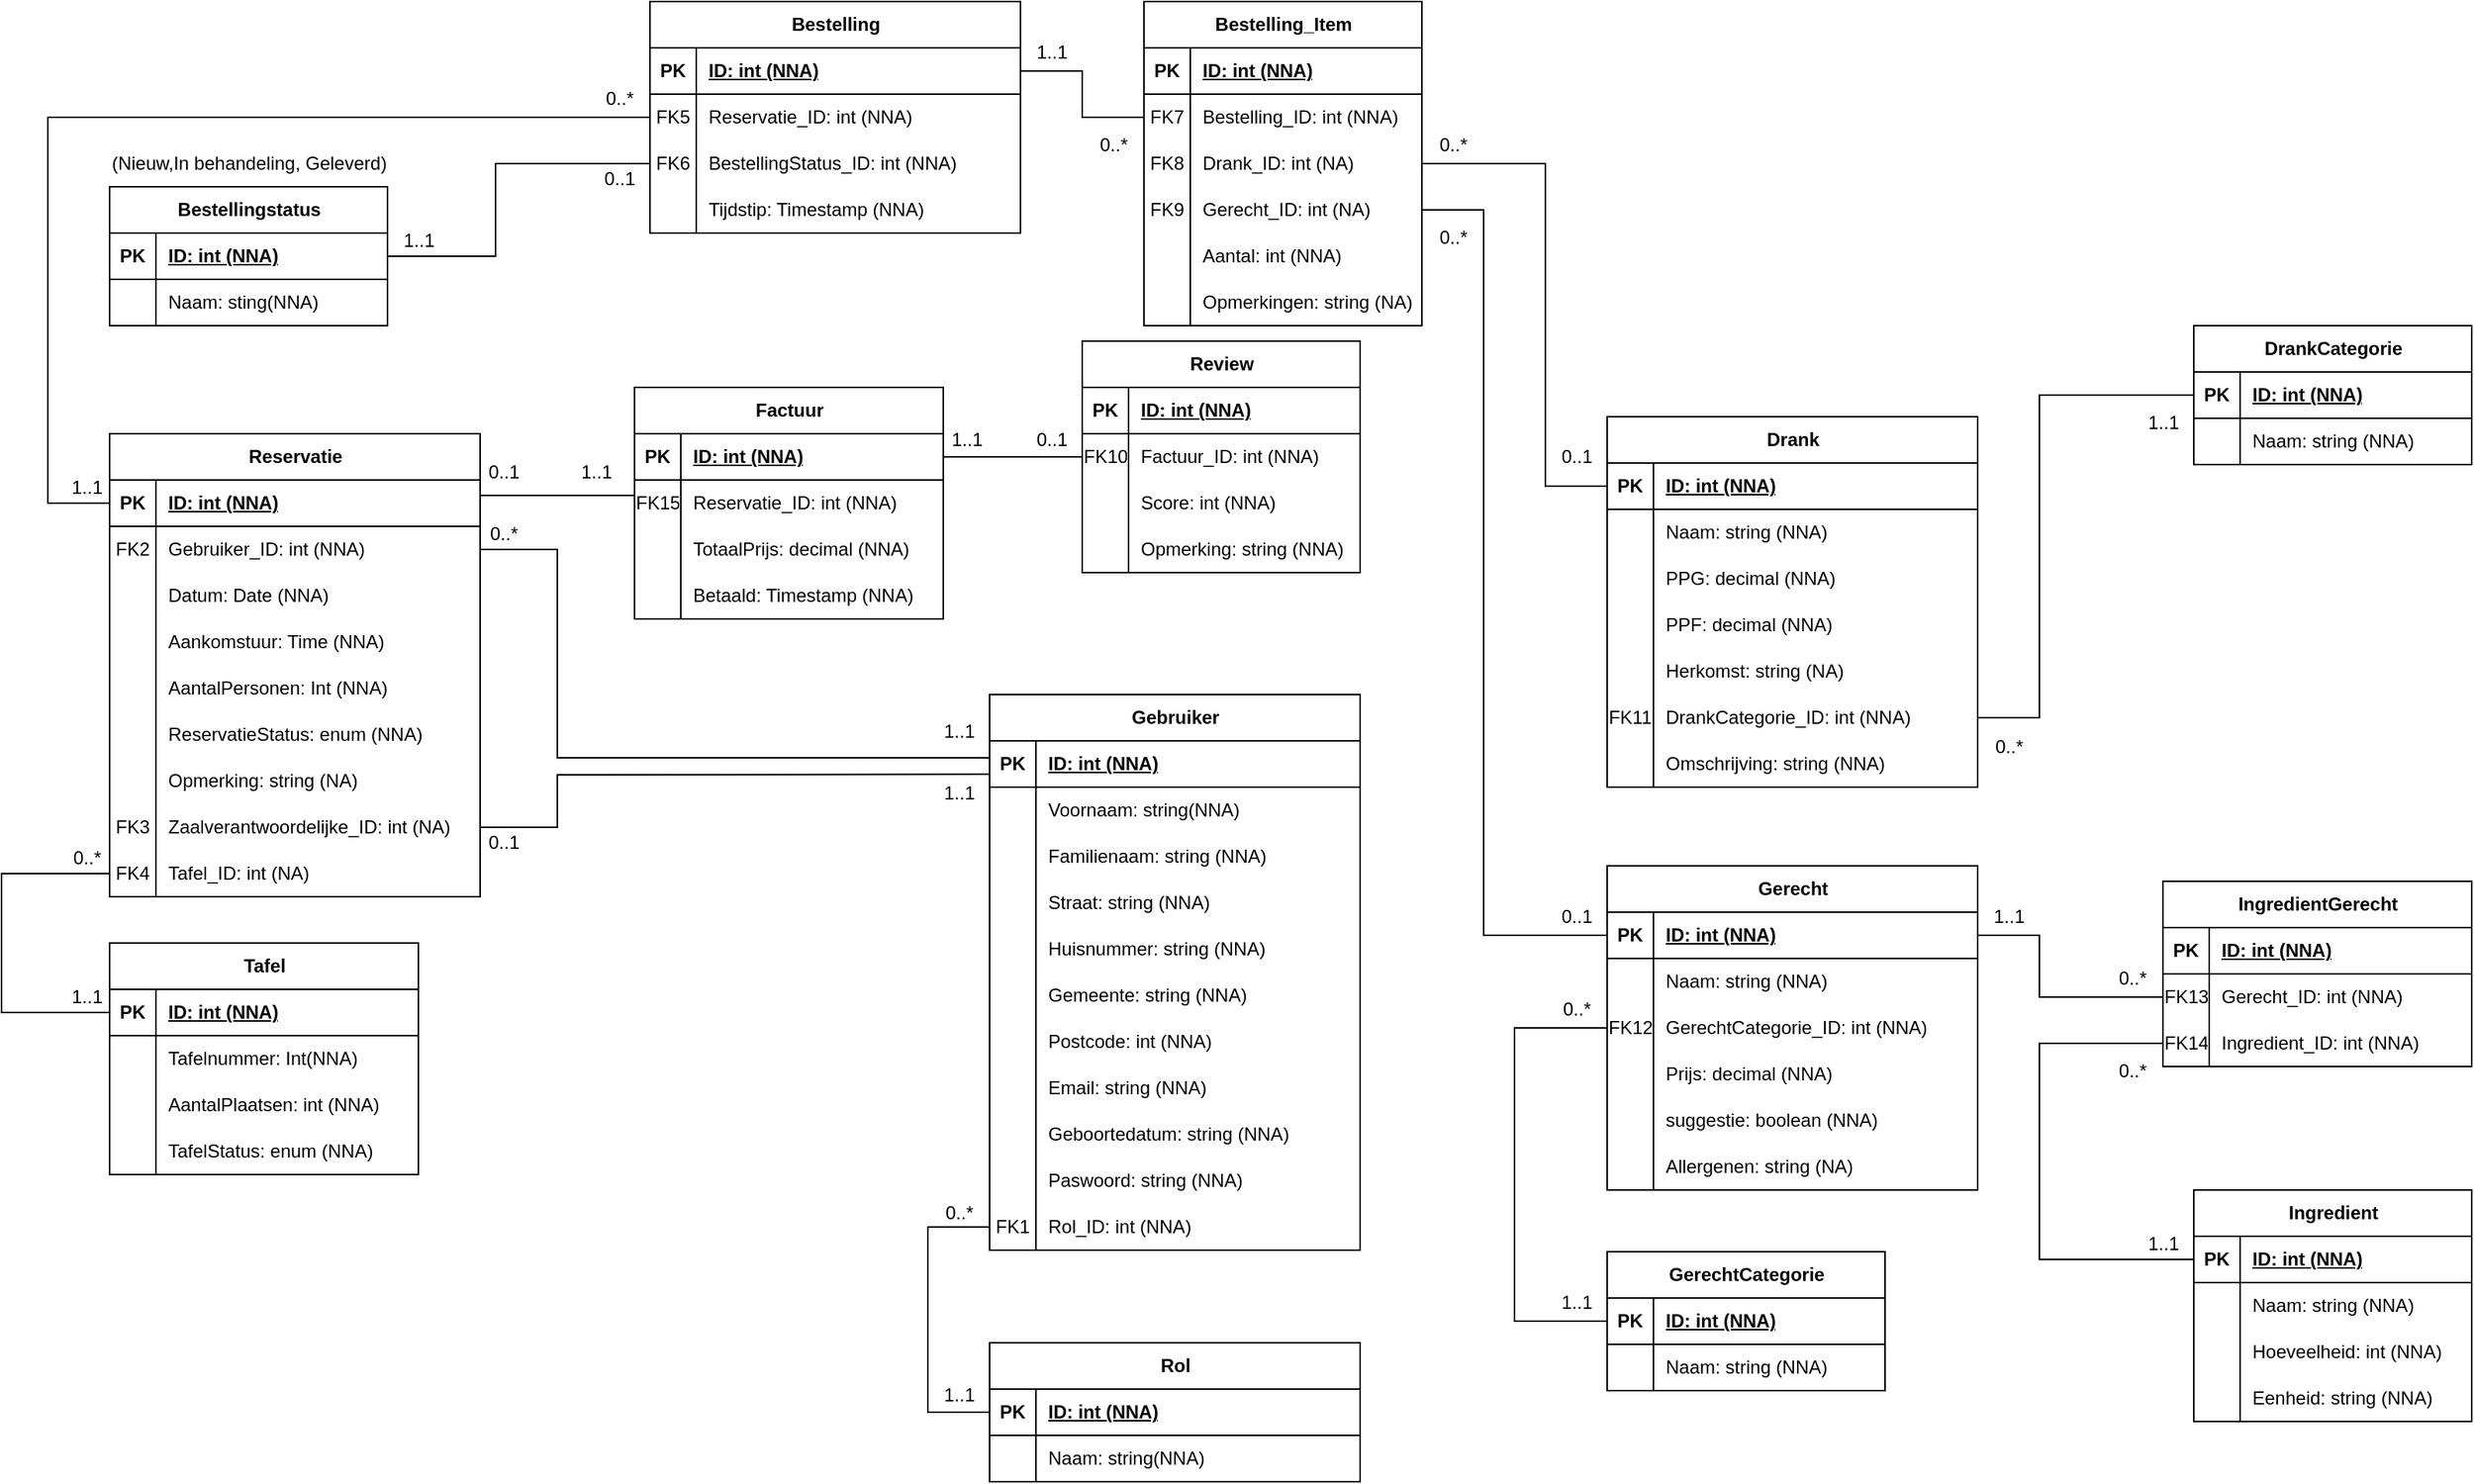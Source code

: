 <mxfile version="20.8.10" type="device"><diagram name="Pagina-1" id="utRvQyXZvwXr0YxzHtb-"><mxGraphModel dx="1219" dy="1540" grid="1" gridSize="10" guides="1" tooltips="1" connect="1" arrows="1" fold="1" page="1" pageScale="1" pageWidth="1169" pageHeight="827" math="0" shadow="0"><root><mxCell id="0"/><mxCell id="1" parent="0"/><mxCell id="XVlqbQH6gUZl8iR67mue-1" value="Gebruiker" style="shape=table;startSize=30;container=1;collapsible=1;childLayout=tableLayout;fixedRows=1;rowLines=0;fontStyle=1;align=center;resizeLast=1;html=1;" parent="1" vertex="1"><mxGeometry x="1080" y="159" width="240" height="360" as="geometry"/></mxCell><mxCell id="XVlqbQH6gUZl8iR67mue-2" value="" style="shape=tableRow;horizontal=0;startSize=0;swimlaneHead=0;swimlaneBody=0;fillColor=none;collapsible=0;dropTarget=0;points=[[0,0.5],[1,0.5]];portConstraint=eastwest;top=0;left=0;right=0;bottom=1;" parent="XVlqbQH6gUZl8iR67mue-1" vertex="1"><mxGeometry y="30" width="240" height="30" as="geometry"/></mxCell><mxCell id="XVlqbQH6gUZl8iR67mue-3" value="PK" style="shape=partialRectangle;connectable=0;fillColor=none;top=0;left=0;bottom=0;right=0;fontStyle=1;overflow=hidden;whiteSpace=wrap;html=1;" parent="XVlqbQH6gUZl8iR67mue-2" vertex="1"><mxGeometry width="30" height="30" as="geometry"><mxRectangle width="30" height="30" as="alternateBounds"/></mxGeometry></mxCell><mxCell id="XVlqbQH6gUZl8iR67mue-4" value="ID: int (NNA)" style="shape=partialRectangle;connectable=0;fillColor=none;top=0;left=0;bottom=0;right=0;align=left;spacingLeft=6;fontStyle=5;overflow=hidden;whiteSpace=wrap;html=1;" parent="XVlqbQH6gUZl8iR67mue-2" vertex="1"><mxGeometry x="30" width="210" height="30" as="geometry"><mxRectangle width="210" height="30" as="alternateBounds"/></mxGeometry></mxCell><mxCell id="XVlqbQH6gUZl8iR67mue-5" value="" style="shape=tableRow;horizontal=0;startSize=0;swimlaneHead=0;swimlaneBody=0;fillColor=none;collapsible=0;dropTarget=0;points=[[0,0.5],[1,0.5]];portConstraint=eastwest;top=0;left=0;right=0;bottom=0;" parent="XVlqbQH6gUZl8iR67mue-1" vertex="1"><mxGeometry y="60" width="240" height="30" as="geometry"/></mxCell><mxCell id="XVlqbQH6gUZl8iR67mue-6" value="" style="shape=partialRectangle;connectable=0;fillColor=none;top=0;left=0;bottom=0;right=0;editable=1;overflow=hidden;whiteSpace=wrap;html=1;" parent="XVlqbQH6gUZl8iR67mue-5" vertex="1"><mxGeometry width="30" height="30" as="geometry"><mxRectangle width="30" height="30" as="alternateBounds"/></mxGeometry></mxCell><mxCell id="XVlqbQH6gUZl8iR67mue-7" value="Voornaam: string(NNA)" style="shape=partialRectangle;connectable=0;fillColor=none;top=0;left=0;bottom=0;right=0;align=left;spacingLeft=6;overflow=hidden;whiteSpace=wrap;html=1;" parent="XVlqbQH6gUZl8iR67mue-5" vertex="1"><mxGeometry x="30" width="210" height="30" as="geometry"><mxRectangle width="210" height="30" as="alternateBounds"/></mxGeometry></mxCell><mxCell id="XVlqbQH6gUZl8iR67mue-8" value="" style="shape=tableRow;horizontal=0;startSize=0;swimlaneHead=0;swimlaneBody=0;fillColor=none;collapsible=0;dropTarget=0;points=[[0,0.5],[1,0.5]];portConstraint=eastwest;top=0;left=0;right=0;bottom=0;" parent="XVlqbQH6gUZl8iR67mue-1" vertex="1"><mxGeometry y="90" width="240" height="30" as="geometry"/></mxCell><mxCell id="XVlqbQH6gUZl8iR67mue-9" value="" style="shape=partialRectangle;connectable=0;fillColor=none;top=0;left=0;bottom=0;right=0;editable=1;overflow=hidden;whiteSpace=wrap;html=1;" parent="XVlqbQH6gUZl8iR67mue-8" vertex="1"><mxGeometry width="30" height="30" as="geometry"><mxRectangle width="30" height="30" as="alternateBounds"/></mxGeometry></mxCell><mxCell id="XVlqbQH6gUZl8iR67mue-10" value="Familienaam: string (NNA)" style="shape=partialRectangle;connectable=0;fillColor=none;top=0;left=0;bottom=0;right=0;align=left;spacingLeft=6;overflow=hidden;whiteSpace=wrap;html=1;" parent="XVlqbQH6gUZl8iR67mue-8" vertex="1"><mxGeometry x="30" width="210" height="30" as="geometry"><mxRectangle width="210" height="30" as="alternateBounds"/></mxGeometry></mxCell><mxCell id="XVlqbQH6gUZl8iR67mue-11" value="" style="shape=tableRow;horizontal=0;startSize=0;swimlaneHead=0;swimlaneBody=0;fillColor=none;collapsible=0;dropTarget=0;points=[[0,0.5],[1,0.5]];portConstraint=eastwest;top=0;left=0;right=0;bottom=0;" parent="XVlqbQH6gUZl8iR67mue-1" vertex="1"><mxGeometry y="120" width="240" height="30" as="geometry"/></mxCell><mxCell id="XVlqbQH6gUZl8iR67mue-12" value="" style="shape=partialRectangle;connectable=0;fillColor=none;top=0;left=0;bottom=0;right=0;editable=1;overflow=hidden;whiteSpace=wrap;html=1;" parent="XVlqbQH6gUZl8iR67mue-11" vertex="1"><mxGeometry width="30" height="30" as="geometry"><mxRectangle width="30" height="30" as="alternateBounds"/></mxGeometry></mxCell><mxCell id="XVlqbQH6gUZl8iR67mue-13" value="Straat: string (NNA)" style="shape=partialRectangle;connectable=0;fillColor=none;top=0;left=0;bottom=0;right=0;align=left;spacingLeft=6;overflow=hidden;whiteSpace=wrap;html=1;" parent="XVlqbQH6gUZl8iR67mue-11" vertex="1"><mxGeometry x="30" width="210" height="30" as="geometry"><mxRectangle width="210" height="30" as="alternateBounds"/></mxGeometry></mxCell><mxCell id="XVlqbQH6gUZl8iR67mue-14" value="" style="shape=tableRow;horizontal=0;startSize=0;swimlaneHead=0;swimlaneBody=0;fillColor=none;collapsible=0;dropTarget=0;points=[[0,0.5],[1,0.5]];portConstraint=eastwest;top=0;left=0;right=0;bottom=0;" parent="XVlqbQH6gUZl8iR67mue-1" vertex="1"><mxGeometry y="150" width="240" height="30" as="geometry"/></mxCell><mxCell id="XVlqbQH6gUZl8iR67mue-15" value="" style="shape=partialRectangle;connectable=0;fillColor=none;top=0;left=0;bottom=0;right=0;editable=1;overflow=hidden;whiteSpace=wrap;html=1;" parent="XVlqbQH6gUZl8iR67mue-14" vertex="1"><mxGeometry width="30" height="30" as="geometry"><mxRectangle width="30" height="30" as="alternateBounds"/></mxGeometry></mxCell><mxCell id="XVlqbQH6gUZl8iR67mue-16" value="Huisnummer: string (NNA)" style="shape=partialRectangle;connectable=0;fillColor=none;top=0;left=0;bottom=0;right=0;align=left;spacingLeft=6;overflow=hidden;whiteSpace=wrap;html=1;" parent="XVlqbQH6gUZl8iR67mue-14" vertex="1"><mxGeometry x="30" width="210" height="30" as="geometry"><mxRectangle width="210" height="30" as="alternateBounds"/></mxGeometry></mxCell><mxCell id="XVlqbQH6gUZl8iR67mue-17" value="" style="shape=tableRow;horizontal=0;startSize=0;swimlaneHead=0;swimlaneBody=0;fillColor=none;collapsible=0;dropTarget=0;points=[[0,0.5],[1,0.5]];portConstraint=eastwest;top=0;left=0;right=0;bottom=0;" parent="XVlqbQH6gUZl8iR67mue-1" vertex="1"><mxGeometry y="180" width="240" height="30" as="geometry"/></mxCell><mxCell id="XVlqbQH6gUZl8iR67mue-18" value="" style="shape=partialRectangle;connectable=0;fillColor=none;top=0;left=0;bottom=0;right=0;editable=1;overflow=hidden;whiteSpace=wrap;html=1;" parent="XVlqbQH6gUZl8iR67mue-17" vertex="1"><mxGeometry width="30" height="30" as="geometry"><mxRectangle width="30" height="30" as="alternateBounds"/></mxGeometry></mxCell><mxCell id="XVlqbQH6gUZl8iR67mue-19" value="Gemeente: string (NNA)" style="shape=partialRectangle;connectable=0;fillColor=none;top=0;left=0;bottom=0;right=0;align=left;spacingLeft=6;overflow=hidden;whiteSpace=wrap;html=1;" parent="XVlqbQH6gUZl8iR67mue-17" vertex="1"><mxGeometry x="30" width="210" height="30" as="geometry"><mxRectangle width="210" height="30" as="alternateBounds"/></mxGeometry></mxCell><mxCell id="XVlqbQH6gUZl8iR67mue-20" value="" style="shape=tableRow;horizontal=0;startSize=0;swimlaneHead=0;swimlaneBody=0;fillColor=none;collapsible=0;dropTarget=0;points=[[0,0.5],[1,0.5]];portConstraint=eastwest;top=0;left=0;right=0;bottom=0;" parent="XVlqbQH6gUZl8iR67mue-1" vertex="1"><mxGeometry y="210" width="240" height="30" as="geometry"/></mxCell><mxCell id="XVlqbQH6gUZl8iR67mue-21" value="" style="shape=partialRectangle;connectable=0;fillColor=none;top=0;left=0;bottom=0;right=0;editable=1;overflow=hidden;whiteSpace=wrap;html=1;" parent="XVlqbQH6gUZl8iR67mue-20" vertex="1"><mxGeometry width="30" height="30" as="geometry"><mxRectangle width="30" height="30" as="alternateBounds"/></mxGeometry></mxCell><mxCell id="XVlqbQH6gUZl8iR67mue-22" value="Postcode: int (NNA)" style="shape=partialRectangle;connectable=0;fillColor=none;top=0;left=0;bottom=0;right=0;align=left;spacingLeft=6;overflow=hidden;whiteSpace=wrap;html=1;" parent="XVlqbQH6gUZl8iR67mue-20" vertex="1"><mxGeometry x="30" width="210" height="30" as="geometry"><mxRectangle width="210" height="30" as="alternateBounds"/></mxGeometry></mxCell><mxCell id="XVlqbQH6gUZl8iR67mue-23" value="" style="shape=tableRow;horizontal=0;startSize=0;swimlaneHead=0;swimlaneBody=0;fillColor=none;collapsible=0;dropTarget=0;points=[[0,0.5],[1,0.5]];portConstraint=eastwest;top=0;left=0;right=0;bottom=0;" parent="XVlqbQH6gUZl8iR67mue-1" vertex="1"><mxGeometry y="240" width="240" height="30" as="geometry"/></mxCell><mxCell id="XVlqbQH6gUZl8iR67mue-24" value="" style="shape=partialRectangle;connectable=0;fillColor=none;top=0;left=0;bottom=0;right=0;editable=1;overflow=hidden;whiteSpace=wrap;html=1;" parent="XVlqbQH6gUZl8iR67mue-23" vertex="1"><mxGeometry width="30" height="30" as="geometry"><mxRectangle width="30" height="30" as="alternateBounds"/></mxGeometry></mxCell><mxCell id="XVlqbQH6gUZl8iR67mue-25" value="Email: string (NNA)" style="shape=partialRectangle;connectable=0;fillColor=none;top=0;left=0;bottom=0;right=0;align=left;spacingLeft=6;overflow=hidden;whiteSpace=wrap;html=1;" parent="XVlqbQH6gUZl8iR67mue-23" vertex="1"><mxGeometry x="30" width="210" height="30" as="geometry"><mxRectangle width="210" height="30" as="alternateBounds"/></mxGeometry></mxCell><mxCell id="XVlqbQH6gUZl8iR67mue-26" value="" style="shape=tableRow;horizontal=0;startSize=0;swimlaneHead=0;swimlaneBody=0;fillColor=none;collapsible=0;dropTarget=0;points=[[0,0.5],[1,0.5]];portConstraint=eastwest;top=0;left=0;right=0;bottom=0;" parent="XVlqbQH6gUZl8iR67mue-1" vertex="1"><mxGeometry y="270" width="240" height="30" as="geometry"/></mxCell><mxCell id="XVlqbQH6gUZl8iR67mue-27" value="" style="shape=partialRectangle;connectable=0;fillColor=none;top=0;left=0;bottom=0;right=0;editable=1;overflow=hidden;whiteSpace=wrap;html=1;" parent="XVlqbQH6gUZl8iR67mue-26" vertex="1"><mxGeometry width="30" height="30" as="geometry"><mxRectangle width="30" height="30" as="alternateBounds"/></mxGeometry></mxCell><mxCell id="XVlqbQH6gUZl8iR67mue-28" value="Geboortedatum: string (NNA)" style="shape=partialRectangle;connectable=0;fillColor=none;top=0;left=0;bottom=0;right=0;align=left;spacingLeft=6;overflow=hidden;whiteSpace=wrap;html=1;" parent="XVlqbQH6gUZl8iR67mue-26" vertex="1"><mxGeometry x="30" width="210" height="30" as="geometry"><mxRectangle width="210" height="30" as="alternateBounds"/></mxGeometry></mxCell><mxCell id="XVlqbQH6gUZl8iR67mue-29" value="" style="shape=tableRow;horizontal=0;startSize=0;swimlaneHead=0;swimlaneBody=0;fillColor=none;collapsible=0;dropTarget=0;points=[[0,0.5],[1,0.5]];portConstraint=eastwest;top=0;left=0;right=0;bottom=0;" parent="XVlqbQH6gUZl8iR67mue-1" vertex="1"><mxGeometry y="300" width="240" height="30" as="geometry"/></mxCell><mxCell id="XVlqbQH6gUZl8iR67mue-30" value="" style="shape=partialRectangle;connectable=0;fillColor=none;top=0;left=0;bottom=0;right=0;editable=1;overflow=hidden;whiteSpace=wrap;html=1;" parent="XVlqbQH6gUZl8iR67mue-29" vertex="1"><mxGeometry width="30" height="30" as="geometry"><mxRectangle width="30" height="30" as="alternateBounds"/></mxGeometry></mxCell><mxCell id="XVlqbQH6gUZl8iR67mue-31" value="Paswoord: string (NNA)" style="shape=partialRectangle;connectable=0;fillColor=none;top=0;left=0;bottom=0;right=0;align=left;spacingLeft=6;overflow=hidden;whiteSpace=wrap;html=1;" parent="XVlqbQH6gUZl8iR67mue-29" vertex="1"><mxGeometry x="30" width="210" height="30" as="geometry"><mxRectangle width="210" height="30" as="alternateBounds"/></mxGeometry></mxCell><mxCell id="XVlqbQH6gUZl8iR67mue-119" value="" style="shape=tableRow;horizontal=0;startSize=0;swimlaneHead=0;swimlaneBody=0;fillColor=none;collapsible=0;dropTarget=0;points=[[0,0.5],[1,0.5]];portConstraint=eastwest;top=0;left=0;right=0;bottom=0;" parent="XVlqbQH6gUZl8iR67mue-1" vertex="1"><mxGeometry y="330" width="240" height="30" as="geometry"/></mxCell><mxCell id="XVlqbQH6gUZl8iR67mue-120" value="FK1" style="shape=partialRectangle;connectable=0;fillColor=none;top=0;left=0;bottom=0;right=0;editable=1;overflow=hidden;whiteSpace=wrap;html=1;" parent="XVlqbQH6gUZl8iR67mue-119" vertex="1"><mxGeometry width="30" height="30" as="geometry"><mxRectangle width="30" height="30" as="alternateBounds"/></mxGeometry></mxCell><mxCell id="XVlqbQH6gUZl8iR67mue-121" value="Rol_ID: int (NNA)" style="shape=partialRectangle;connectable=0;fillColor=none;top=0;left=0;bottom=0;right=0;align=left;spacingLeft=6;overflow=hidden;whiteSpace=wrap;html=1;" parent="XVlqbQH6gUZl8iR67mue-119" vertex="1"><mxGeometry x="30" width="210" height="30" as="geometry"><mxRectangle width="210" height="30" as="alternateBounds"/></mxGeometry></mxCell><mxCell id="XVlqbQH6gUZl8iR67mue-35" value="Drank" style="shape=table;startSize=30;container=1;collapsible=1;childLayout=tableLayout;fixedRows=1;rowLines=0;fontStyle=1;align=center;resizeLast=1;html=1;" parent="1" vertex="1"><mxGeometry x="1480" y="-21" width="240" height="240" as="geometry"/></mxCell><mxCell id="XVlqbQH6gUZl8iR67mue-36" value="" style="shape=tableRow;horizontal=0;startSize=0;swimlaneHead=0;swimlaneBody=0;fillColor=none;collapsible=0;dropTarget=0;points=[[0,0.5],[1,0.5]];portConstraint=eastwest;top=0;left=0;right=0;bottom=1;" parent="XVlqbQH6gUZl8iR67mue-35" vertex="1"><mxGeometry y="30" width="240" height="30" as="geometry"/></mxCell><mxCell id="XVlqbQH6gUZl8iR67mue-37" value="PK" style="shape=partialRectangle;connectable=0;fillColor=none;top=0;left=0;bottom=0;right=0;fontStyle=1;overflow=hidden;whiteSpace=wrap;html=1;" parent="XVlqbQH6gUZl8iR67mue-36" vertex="1"><mxGeometry width="30" height="30" as="geometry"><mxRectangle width="30" height="30" as="alternateBounds"/></mxGeometry></mxCell><mxCell id="XVlqbQH6gUZl8iR67mue-38" value="ID: int (NNA)" style="shape=partialRectangle;connectable=0;fillColor=none;top=0;left=0;bottom=0;right=0;align=left;spacingLeft=6;fontStyle=5;overflow=hidden;whiteSpace=wrap;html=1;" parent="XVlqbQH6gUZl8iR67mue-36" vertex="1"><mxGeometry x="30" width="210" height="30" as="geometry"><mxRectangle width="210" height="30" as="alternateBounds"/></mxGeometry></mxCell><mxCell id="XVlqbQH6gUZl8iR67mue-39" value="" style="shape=tableRow;horizontal=0;startSize=0;swimlaneHead=0;swimlaneBody=0;fillColor=none;collapsible=0;dropTarget=0;points=[[0,0.5],[1,0.5]];portConstraint=eastwest;top=0;left=0;right=0;bottom=0;" parent="XVlqbQH6gUZl8iR67mue-35" vertex="1"><mxGeometry y="60" width="240" height="30" as="geometry"/></mxCell><mxCell id="XVlqbQH6gUZl8iR67mue-40" value="" style="shape=partialRectangle;connectable=0;fillColor=none;top=0;left=0;bottom=0;right=0;editable=1;overflow=hidden;whiteSpace=wrap;html=1;" parent="XVlqbQH6gUZl8iR67mue-39" vertex="1"><mxGeometry width="30" height="30" as="geometry"><mxRectangle width="30" height="30" as="alternateBounds"/></mxGeometry></mxCell><mxCell id="XVlqbQH6gUZl8iR67mue-41" value="Naam: string (NNA)" style="shape=partialRectangle;connectable=0;fillColor=none;top=0;left=0;bottom=0;right=0;align=left;spacingLeft=6;overflow=hidden;whiteSpace=wrap;html=1;" parent="XVlqbQH6gUZl8iR67mue-39" vertex="1"><mxGeometry x="30" width="210" height="30" as="geometry"><mxRectangle width="210" height="30" as="alternateBounds"/></mxGeometry></mxCell><mxCell id="XVlqbQH6gUZl8iR67mue-42" value="" style="shape=tableRow;horizontal=0;startSize=0;swimlaneHead=0;swimlaneBody=0;fillColor=none;collapsible=0;dropTarget=0;points=[[0,0.5],[1,0.5]];portConstraint=eastwest;top=0;left=0;right=0;bottom=0;" parent="XVlqbQH6gUZl8iR67mue-35" vertex="1"><mxGeometry y="90" width="240" height="30" as="geometry"/></mxCell><mxCell id="XVlqbQH6gUZl8iR67mue-43" value="" style="shape=partialRectangle;connectable=0;fillColor=none;top=0;left=0;bottom=0;right=0;editable=1;overflow=hidden;whiteSpace=wrap;html=1;" parent="XVlqbQH6gUZl8iR67mue-42" vertex="1"><mxGeometry width="30" height="30" as="geometry"><mxRectangle width="30" height="30" as="alternateBounds"/></mxGeometry></mxCell><mxCell id="XVlqbQH6gUZl8iR67mue-44" value="PPG: decimal (NNA)" style="shape=partialRectangle;connectable=0;fillColor=none;top=0;left=0;bottom=0;right=0;align=left;spacingLeft=6;overflow=hidden;whiteSpace=wrap;html=1;" parent="XVlqbQH6gUZl8iR67mue-42" vertex="1"><mxGeometry x="30" width="210" height="30" as="geometry"><mxRectangle width="210" height="30" as="alternateBounds"/></mxGeometry></mxCell><mxCell id="XVlqbQH6gUZl8iR67mue-45" value="" style="shape=tableRow;horizontal=0;startSize=0;swimlaneHead=0;swimlaneBody=0;fillColor=none;collapsible=0;dropTarget=0;points=[[0,0.5],[1,0.5]];portConstraint=eastwest;top=0;left=0;right=0;bottom=0;" parent="XVlqbQH6gUZl8iR67mue-35" vertex="1"><mxGeometry y="120" width="240" height="30" as="geometry"/></mxCell><mxCell id="XVlqbQH6gUZl8iR67mue-46" value="" style="shape=partialRectangle;connectable=0;fillColor=none;top=0;left=0;bottom=0;right=0;editable=1;overflow=hidden;whiteSpace=wrap;html=1;" parent="XVlqbQH6gUZl8iR67mue-45" vertex="1"><mxGeometry width="30" height="30" as="geometry"><mxRectangle width="30" height="30" as="alternateBounds"/></mxGeometry></mxCell><mxCell id="XVlqbQH6gUZl8iR67mue-47" value="PPF: decimal (NNA)" style="shape=partialRectangle;connectable=0;fillColor=none;top=0;left=0;bottom=0;right=0;align=left;spacingLeft=6;overflow=hidden;whiteSpace=wrap;html=1;" parent="XVlqbQH6gUZl8iR67mue-45" vertex="1"><mxGeometry x="30" width="210" height="30" as="geometry"><mxRectangle width="210" height="30" as="alternateBounds"/></mxGeometry></mxCell><mxCell id="XVlqbQH6gUZl8iR67mue-48" value="" style="shape=tableRow;horizontal=0;startSize=0;swimlaneHead=0;swimlaneBody=0;fillColor=none;collapsible=0;dropTarget=0;points=[[0,0.5],[1,0.5]];portConstraint=eastwest;top=0;left=0;right=0;bottom=0;" parent="XVlqbQH6gUZl8iR67mue-35" vertex="1"><mxGeometry y="150" width="240" height="30" as="geometry"/></mxCell><mxCell id="XVlqbQH6gUZl8iR67mue-49" value="" style="shape=partialRectangle;connectable=0;fillColor=none;top=0;left=0;bottom=0;right=0;editable=1;overflow=hidden;whiteSpace=wrap;html=1;" parent="XVlqbQH6gUZl8iR67mue-48" vertex="1"><mxGeometry width="30" height="30" as="geometry"><mxRectangle width="30" height="30" as="alternateBounds"/></mxGeometry></mxCell><mxCell id="XVlqbQH6gUZl8iR67mue-50" value="Herkomst: string (NA)" style="shape=partialRectangle;connectable=0;fillColor=none;top=0;left=0;bottom=0;right=0;align=left;spacingLeft=6;overflow=hidden;whiteSpace=wrap;html=1;" parent="XVlqbQH6gUZl8iR67mue-48" vertex="1"><mxGeometry x="30" width="210" height="30" as="geometry"><mxRectangle width="210" height="30" as="alternateBounds"/></mxGeometry></mxCell><mxCell id="XVlqbQH6gUZl8iR67mue-51" value="" style="shape=tableRow;horizontal=0;startSize=0;swimlaneHead=0;swimlaneBody=0;fillColor=none;collapsible=0;dropTarget=0;points=[[0,0.5],[1,0.5]];portConstraint=eastwest;top=0;left=0;right=0;bottom=0;" parent="XVlqbQH6gUZl8iR67mue-35" vertex="1"><mxGeometry y="180" width="240" height="30" as="geometry"/></mxCell><mxCell id="XVlqbQH6gUZl8iR67mue-52" value="FK11" style="shape=partialRectangle;connectable=0;fillColor=none;top=0;left=0;bottom=0;right=0;editable=1;overflow=hidden;whiteSpace=wrap;html=1;" parent="XVlqbQH6gUZl8iR67mue-51" vertex="1"><mxGeometry width="30" height="30" as="geometry"><mxRectangle width="30" height="30" as="alternateBounds"/></mxGeometry></mxCell><mxCell id="XVlqbQH6gUZl8iR67mue-53" value="DrankCategorie_ID: int (NNA)" style="shape=partialRectangle;connectable=0;fillColor=none;top=0;left=0;bottom=0;right=0;align=left;spacingLeft=6;overflow=hidden;whiteSpace=wrap;html=1;" parent="XVlqbQH6gUZl8iR67mue-51" vertex="1"><mxGeometry x="30" width="210" height="30" as="geometry"><mxRectangle width="210" height="30" as="alternateBounds"/></mxGeometry></mxCell><mxCell id="XVlqbQH6gUZl8iR67mue-54" value="" style="shape=tableRow;horizontal=0;startSize=0;swimlaneHead=0;swimlaneBody=0;fillColor=none;collapsible=0;dropTarget=0;points=[[0,0.5],[1,0.5]];portConstraint=eastwest;top=0;left=0;right=0;bottom=0;" parent="XVlqbQH6gUZl8iR67mue-35" vertex="1"><mxGeometry y="210" width="240" height="30" as="geometry"/></mxCell><mxCell id="XVlqbQH6gUZl8iR67mue-55" value="" style="shape=partialRectangle;connectable=0;fillColor=none;top=0;left=0;bottom=0;right=0;editable=1;overflow=hidden;whiteSpace=wrap;html=1;" parent="XVlqbQH6gUZl8iR67mue-54" vertex="1"><mxGeometry width="30" height="30" as="geometry"><mxRectangle width="30" height="30" as="alternateBounds"/></mxGeometry></mxCell><mxCell id="XVlqbQH6gUZl8iR67mue-56" value="Omschrijving: string (NNA)" style="shape=partialRectangle;connectable=0;fillColor=none;top=0;left=0;bottom=0;right=0;align=left;spacingLeft=6;overflow=hidden;whiteSpace=wrap;html=1;" parent="XVlqbQH6gUZl8iR67mue-54" vertex="1"><mxGeometry x="30" width="210" height="30" as="geometry"><mxRectangle width="210" height="30" as="alternateBounds"/></mxGeometry></mxCell><mxCell id="XVlqbQH6gUZl8iR67mue-57" value="DrankCategorie" style="shape=table;startSize=30;container=1;collapsible=1;childLayout=tableLayout;fixedRows=1;rowLines=0;fontStyle=1;align=center;resizeLast=1;html=1;" parent="1" vertex="1"><mxGeometry x="1860" y="-80" width="180" height="90" as="geometry"/></mxCell><mxCell id="XVlqbQH6gUZl8iR67mue-58" value="" style="shape=tableRow;horizontal=0;startSize=0;swimlaneHead=0;swimlaneBody=0;fillColor=none;collapsible=0;dropTarget=0;points=[[0,0.5],[1,0.5]];portConstraint=eastwest;top=0;left=0;right=0;bottom=1;" parent="XVlqbQH6gUZl8iR67mue-57" vertex="1"><mxGeometry y="30" width="180" height="30" as="geometry"/></mxCell><mxCell id="XVlqbQH6gUZl8iR67mue-59" value="PK" style="shape=partialRectangle;connectable=0;fillColor=none;top=0;left=0;bottom=0;right=0;fontStyle=1;overflow=hidden;whiteSpace=wrap;html=1;" parent="XVlqbQH6gUZl8iR67mue-58" vertex="1"><mxGeometry width="30" height="30" as="geometry"><mxRectangle width="30" height="30" as="alternateBounds"/></mxGeometry></mxCell><mxCell id="XVlqbQH6gUZl8iR67mue-60" value="ID: int (NNA)" style="shape=partialRectangle;connectable=0;fillColor=none;top=0;left=0;bottom=0;right=0;align=left;spacingLeft=6;fontStyle=5;overflow=hidden;whiteSpace=wrap;html=1;" parent="XVlqbQH6gUZl8iR67mue-58" vertex="1"><mxGeometry x="30" width="150" height="30" as="geometry"><mxRectangle width="150" height="30" as="alternateBounds"/></mxGeometry></mxCell><mxCell id="XVlqbQH6gUZl8iR67mue-61" value="" style="shape=tableRow;horizontal=0;startSize=0;swimlaneHead=0;swimlaneBody=0;fillColor=none;collapsible=0;dropTarget=0;points=[[0,0.5],[1,0.5]];portConstraint=eastwest;top=0;left=0;right=0;bottom=0;" parent="XVlqbQH6gUZl8iR67mue-57" vertex="1"><mxGeometry y="60" width="180" height="30" as="geometry"/></mxCell><mxCell id="XVlqbQH6gUZl8iR67mue-62" value="" style="shape=partialRectangle;connectable=0;fillColor=none;top=0;left=0;bottom=0;right=0;editable=1;overflow=hidden;whiteSpace=wrap;html=1;" parent="XVlqbQH6gUZl8iR67mue-61" vertex="1"><mxGeometry width="30" height="30" as="geometry"><mxRectangle width="30" height="30" as="alternateBounds"/></mxGeometry></mxCell><mxCell id="XVlqbQH6gUZl8iR67mue-63" value="Naam: string (NNA)" style="shape=partialRectangle;connectable=0;fillColor=none;top=0;left=0;bottom=0;right=0;align=left;spacingLeft=6;overflow=hidden;whiteSpace=wrap;html=1;" parent="XVlqbQH6gUZl8iR67mue-61" vertex="1"><mxGeometry x="30" width="150" height="30" as="geometry"><mxRectangle width="150" height="30" as="alternateBounds"/></mxGeometry></mxCell><mxCell id="XVlqbQH6gUZl8iR67mue-70" value="Gerecht" style="shape=table;startSize=30;container=1;collapsible=1;childLayout=tableLayout;fixedRows=1;rowLines=0;fontStyle=1;align=center;resizeLast=1;html=1;" parent="1" vertex="1"><mxGeometry x="1480" y="270" width="240" height="210" as="geometry"/></mxCell><mxCell id="XVlqbQH6gUZl8iR67mue-71" value="" style="shape=tableRow;horizontal=0;startSize=0;swimlaneHead=0;swimlaneBody=0;fillColor=none;collapsible=0;dropTarget=0;points=[[0,0.5],[1,0.5]];portConstraint=eastwest;top=0;left=0;right=0;bottom=1;" parent="XVlqbQH6gUZl8iR67mue-70" vertex="1"><mxGeometry y="30" width="240" height="30" as="geometry"/></mxCell><mxCell id="XVlqbQH6gUZl8iR67mue-72" value="PK" style="shape=partialRectangle;connectable=0;fillColor=none;top=0;left=0;bottom=0;right=0;fontStyle=1;overflow=hidden;whiteSpace=wrap;html=1;" parent="XVlqbQH6gUZl8iR67mue-71" vertex="1"><mxGeometry width="30" height="30" as="geometry"><mxRectangle width="30" height="30" as="alternateBounds"/></mxGeometry></mxCell><mxCell id="XVlqbQH6gUZl8iR67mue-73" value="ID: int (NNA)" style="shape=partialRectangle;connectable=0;fillColor=none;top=0;left=0;bottom=0;right=0;align=left;spacingLeft=6;fontStyle=5;overflow=hidden;whiteSpace=wrap;html=1;" parent="XVlqbQH6gUZl8iR67mue-71" vertex="1"><mxGeometry x="30" width="210" height="30" as="geometry"><mxRectangle width="210" height="30" as="alternateBounds"/></mxGeometry></mxCell><mxCell id="XVlqbQH6gUZl8iR67mue-74" value="" style="shape=tableRow;horizontal=0;startSize=0;swimlaneHead=0;swimlaneBody=0;fillColor=none;collapsible=0;dropTarget=0;points=[[0,0.5],[1,0.5]];portConstraint=eastwest;top=0;left=0;right=0;bottom=0;" parent="XVlqbQH6gUZl8iR67mue-70" vertex="1"><mxGeometry y="60" width="240" height="30" as="geometry"/></mxCell><mxCell id="XVlqbQH6gUZl8iR67mue-75" value="" style="shape=partialRectangle;connectable=0;fillColor=none;top=0;left=0;bottom=0;right=0;editable=1;overflow=hidden;whiteSpace=wrap;html=1;" parent="XVlqbQH6gUZl8iR67mue-74" vertex="1"><mxGeometry width="30" height="30" as="geometry"><mxRectangle width="30" height="30" as="alternateBounds"/></mxGeometry></mxCell><mxCell id="XVlqbQH6gUZl8iR67mue-76" value="Naam: string (NNA)" style="shape=partialRectangle;connectable=0;fillColor=none;top=0;left=0;bottom=0;right=0;align=left;spacingLeft=6;overflow=hidden;whiteSpace=wrap;html=1;" parent="XVlqbQH6gUZl8iR67mue-74" vertex="1"><mxGeometry x="30" width="210" height="30" as="geometry"><mxRectangle width="210" height="30" as="alternateBounds"/></mxGeometry></mxCell><mxCell id="XVlqbQH6gUZl8iR67mue-77" value="" style="shape=tableRow;horizontal=0;startSize=0;swimlaneHead=0;swimlaneBody=0;fillColor=none;collapsible=0;dropTarget=0;points=[[0,0.5],[1,0.5]];portConstraint=eastwest;top=0;left=0;right=0;bottom=0;" parent="XVlqbQH6gUZl8iR67mue-70" vertex="1"><mxGeometry y="90" width="240" height="30" as="geometry"/></mxCell><mxCell id="XVlqbQH6gUZl8iR67mue-78" value="FK12" style="shape=partialRectangle;connectable=0;fillColor=none;top=0;left=0;bottom=0;right=0;editable=1;overflow=hidden;whiteSpace=wrap;html=1;" parent="XVlqbQH6gUZl8iR67mue-77" vertex="1"><mxGeometry width="30" height="30" as="geometry"><mxRectangle width="30" height="30" as="alternateBounds"/></mxGeometry></mxCell><mxCell id="XVlqbQH6gUZl8iR67mue-79" value="GerechtCategorie_ID: int (NNA)" style="shape=partialRectangle;connectable=0;fillColor=none;top=0;left=0;bottom=0;right=0;align=left;spacingLeft=6;overflow=hidden;whiteSpace=wrap;html=1;" parent="XVlqbQH6gUZl8iR67mue-77" vertex="1"><mxGeometry x="30" width="210" height="30" as="geometry"><mxRectangle width="210" height="30" as="alternateBounds"/></mxGeometry></mxCell><mxCell id="XVlqbQH6gUZl8iR67mue-80" value="" style="shape=tableRow;horizontal=0;startSize=0;swimlaneHead=0;swimlaneBody=0;fillColor=none;collapsible=0;dropTarget=0;points=[[0,0.5],[1,0.5]];portConstraint=eastwest;top=0;left=0;right=0;bottom=0;" parent="XVlqbQH6gUZl8iR67mue-70" vertex="1"><mxGeometry y="120" width="240" height="30" as="geometry"/></mxCell><mxCell id="XVlqbQH6gUZl8iR67mue-81" value="" style="shape=partialRectangle;connectable=0;fillColor=none;top=0;left=0;bottom=0;right=0;editable=1;overflow=hidden;whiteSpace=wrap;html=1;" parent="XVlqbQH6gUZl8iR67mue-80" vertex="1"><mxGeometry width="30" height="30" as="geometry"><mxRectangle width="30" height="30" as="alternateBounds"/></mxGeometry></mxCell><mxCell id="XVlqbQH6gUZl8iR67mue-82" value="Prijs: decimal (NNA)" style="shape=partialRectangle;connectable=0;fillColor=none;top=0;left=0;bottom=0;right=0;align=left;spacingLeft=6;overflow=hidden;whiteSpace=wrap;html=1;" parent="XVlqbQH6gUZl8iR67mue-80" vertex="1"><mxGeometry x="30" width="210" height="30" as="geometry"><mxRectangle width="210" height="30" as="alternateBounds"/></mxGeometry></mxCell><mxCell id="XVlqbQH6gUZl8iR67mue-343" value="" style="shape=tableRow;horizontal=0;startSize=0;swimlaneHead=0;swimlaneBody=0;fillColor=none;collapsible=0;dropTarget=0;points=[[0,0.5],[1,0.5]];portConstraint=eastwest;top=0;left=0;right=0;bottom=0;" parent="XVlqbQH6gUZl8iR67mue-70" vertex="1"><mxGeometry y="150" width="240" height="30" as="geometry"/></mxCell><mxCell id="XVlqbQH6gUZl8iR67mue-344" value="" style="shape=partialRectangle;connectable=0;fillColor=none;top=0;left=0;bottom=0;right=0;editable=1;overflow=hidden;whiteSpace=wrap;html=1;" parent="XVlqbQH6gUZl8iR67mue-343" vertex="1"><mxGeometry width="30" height="30" as="geometry"><mxRectangle width="30" height="30" as="alternateBounds"/></mxGeometry></mxCell><mxCell id="XVlqbQH6gUZl8iR67mue-345" value="suggestie: boolean (NNA)" style="shape=partialRectangle;connectable=0;fillColor=none;top=0;left=0;bottom=0;right=0;align=left;spacingLeft=6;overflow=hidden;whiteSpace=wrap;html=1;" parent="XVlqbQH6gUZl8iR67mue-343" vertex="1"><mxGeometry x="30" width="210" height="30" as="geometry"><mxRectangle width="210" height="30" as="alternateBounds"/></mxGeometry></mxCell><mxCell id="XVlqbQH6gUZl8iR67mue-346" value="" style="shape=tableRow;horizontal=0;startSize=0;swimlaneHead=0;swimlaneBody=0;fillColor=none;collapsible=0;dropTarget=0;points=[[0,0.5],[1,0.5]];portConstraint=eastwest;top=0;left=0;right=0;bottom=0;" parent="XVlqbQH6gUZl8iR67mue-70" vertex="1"><mxGeometry y="180" width="240" height="30" as="geometry"/></mxCell><mxCell id="XVlqbQH6gUZl8iR67mue-347" value="" style="shape=partialRectangle;connectable=0;fillColor=none;top=0;left=0;bottom=0;right=0;editable=1;overflow=hidden;whiteSpace=wrap;html=1;" parent="XVlqbQH6gUZl8iR67mue-346" vertex="1"><mxGeometry width="30" height="30" as="geometry"><mxRectangle width="30" height="30" as="alternateBounds"/></mxGeometry></mxCell><mxCell id="XVlqbQH6gUZl8iR67mue-348" value="Allergenen: string (NA)" style="shape=partialRectangle;connectable=0;fillColor=none;top=0;left=0;bottom=0;right=0;align=left;spacingLeft=6;overflow=hidden;whiteSpace=wrap;html=1;" parent="XVlqbQH6gUZl8iR67mue-346" vertex="1"><mxGeometry x="30" width="210" height="30" as="geometry"><mxRectangle width="210" height="30" as="alternateBounds"/></mxGeometry></mxCell><mxCell id="XVlqbQH6gUZl8iR67mue-83" value="GerechtCategorie" style="shape=table;startSize=30;container=1;collapsible=1;childLayout=tableLayout;fixedRows=1;rowLines=0;fontStyle=1;align=center;resizeLast=1;html=1;" parent="1" vertex="1"><mxGeometry x="1480" y="520" width="180" height="90" as="geometry"/></mxCell><mxCell id="XVlqbQH6gUZl8iR67mue-84" value="" style="shape=tableRow;horizontal=0;startSize=0;swimlaneHead=0;swimlaneBody=0;fillColor=none;collapsible=0;dropTarget=0;points=[[0,0.5],[1,0.5]];portConstraint=eastwest;top=0;left=0;right=0;bottom=1;" parent="XVlqbQH6gUZl8iR67mue-83" vertex="1"><mxGeometry y="30" width="180" height="30" as="geometry"/></mxCell><mxCell id="XVlqbQH6gUZl8iR67mue-85" value="PK" style="shape=partialRectangle;connectable=0;fillColor=none;top=0;left=0;bottom=0;right=0;fontStyle=1;overflow=hidden;whiteSpace=wrap;html=1;" parent="XVlqbQH6gUZl8iR67mue-84" vertex="1"><mxGeometry width="30" height="30" as="geometry"><mxRectangle width="30" height="30" as="alternateBounds"/></mxGeometry></mxCell><mxCell id="XVlqbQH6gUZl8iR67mue-86" value="ID: int (NNA)" style="shape=partialRectangle;connectable=0;fillColor=none;top=0;left=0;bottom=0;right=0;align=left;spacingLeft=6;fontStyle=5;overflow=hidden;whiteSpace=wrap;html=1;" parent="XVlqbQH6gUZl8iR67mue-84" vertex="1"><mxGeometry x="30" width="150" height="30" as="geometry"><mxRectangle width="150" height="30" as="alternateBounds"/></mxGeometry></mxCell><mxCell id="XVlqbQH6gUZl8iR67mue-87" value="" style="shape=tableRow;horizontal=0;startSize=0;swimlaneHead=0;swimlaneBody=0;fillColor=none;collapsible=0;dropTarget=0;points=[[0,0.5],[1,0.5]];portConstraint=eastwest;top=0;left=0;right=0;bottom=0;" parent="XVlqbQH6gUZl8iR67mue-83" vertex="1"><mxGeometry y="60" width="180" height="30" as="geometry"/></mxCell><mxCell id="XVlqbQH6gUZl8iR67mue-88" value="" style="shape=partialRectangle;connectable=0;fillColor=none;top=0;left=0;bottom=0;right=0;editable=1;overflow=hidden;whiteSpace=wrap;html=1;" parent="XVlqbQH6gUZl8iR67mue-87" vertex="1"><mxGeometry width="30" height="30" as="geometry"><mxRectangle width="30" height="30" as="alternateBounds"/></mxGeometry></mxCell><mxCell id="XVlqbQH6gUZl8iR67mue-89" value="Naam: string (NNA)" style="shape=partialRectangle;connectable=0;fillColor=none;top=0;left=0;bottom=0;right=0;align=left;spacingLeft=6;overflow=hidden;whiteSpace=wrap;html=1;" parent="XVlqbQH6gUZl8iR67mue-87" vertex="1"><mxGeometry x="30" width="150" height="30" as="geometry"><mxRectangle width="150" height="30" as="alternateBounds"/></mxGeometry></mxCell><mxCell id="XVlqbQH6gUZl8iR67mue-93" value="IngredientGerecht" style="shape=table;startSize=30;container=1;collapsible=1;childLayout=tableLayout;fixedRows=1;rowLines=0;fontStyle=1;align=center;resizeLast=1;html=1;" parent="1" vertex="1"><mxGeometry x="1840" y="280" width="200" height="120" as="geometry"/></mxCell><mxCell id="XVlqbQH6gUZl8iR67mue-94" value="" style="shape=tableRow;horizontal=0;startSize=0;swimlaneHead=0;swimlaneBody=0;fillColor=none;collapsible=0;dropTarget=0;points=[[0,0.5],[1,0.5]];portConstraint=eastwest;top=0;left=0;right=0;bottom=1;" parent="XVlqbQH6gUZl8iR67mue-93" vertex="1"><mxGeometry y="30" width="200" height="30" as="geometry"/></mxCell><mxCell id="XVlqbQH6gUZl8iR67mue-95" value="PK" style="shape=partialRectangle;connectable=0;fillColor=none;top=0;left=0;bottom=0;right=0;fontStyle=1;overflow=hidden;whiteSpace=wrap;html=1;" parent="XVlqbQH6gUZl8iR67mue-94" vertex="1"><mxGeometry width="30" height="30" as="geometry"><mxRectangle width="30" height="30" as="alternateBounds"/></mxGeometry></mxCell><mxCell id="XVlqbQH6gUZl8iR67mue-96" value="ID: int (NNA)" style="shape=partialRectangle;connectable=0;fillColor=none;top=0;left=0;bottom=0;right=0;align=left;spacingLeft=6;fontStyle=5;overflow=hidden;whiteSpace=wrap;html=1;" parent="XVlqbQH6gUZl8iR67mue-94" vertex="1"><mxGeometry x="30" width="170" height="30" as="geometry"><mxRectangle width="170" height="30" as="alternateBounds"/></mxGeometry></mxCell><mxCell id="XVlqbQH6gUZl8iR67mue-97" value="" style="shape=tableRow;horizontal=0;startSize=0;swimlaneHead=0;swimlaneBody=0;fillColor=none;collapsible=0;dropTarget=0;points=[[0,0.5],[1,0.5]];portConstraint=eastwest;top=0;left=0;right=0;bottom=0;" parent="XVlqbQH6gUZl8iR67mue-93" vertex="1"><mxGeometry y="60" width="200" height="30" as="geometry"/></mxCell><mxCell id="XVlqbQH6gUZl8iR67mue-98" value="FK13" style="shape=partialRectangle;connectable=0;fillColor=none;top=0;left=0;bottom=0;right=0;editable=1;overflow=hidden;whiteSpace=wrap;html=1;" parent="XVlqbQH6gUZl8iR67mue-97" vertex="1"><mxGeometry width="30" height="30" as="geometry"><mxRectangle width="30" height="30" as="alternateBounds"/></mxGeometry></mxCell><mxCell id="XVlqbQH6gUZl8iR67mue-99" value="Gerecht_ID: int (NNA)" style="shape=partialRectangle;connectable=0;fillColor=none;top=0;left=0;bottom=0;right=0;align=left;spacingLeft=6;overflow=hidden;whiteSpace=wrap;html=1;" parent="XVlqbQH6gUZl8iR67mue-97" vertex="1"><mxGeometry x="30" width="170" height="30" as="geometry"><mxRectangle width="170" height="30" as="alternateBounds"/></mxGeometry></mxCell><mxCell id="XVlqbQH6gUZl8iR67mue-100" value="" style="shape=tableRow;horizontal=0;startSize=0;swimlaneHead=0;swimlaneBody=0;fillColor=none;collapsible=0;dropTarget=0;points=[[0,0.5],[1,0.5]];portConstraint=eastwest;top=0;left=0;right=0;bottom=0;" parent="XVlqbQH6gUZl8iR67mue-93" vertex="1"><mxGeometry y="90" width="200" height="30" as="geometry"/></mxCell><mxCell id="XVlqbQH6gUZl8iR67mue-101" value="FK14" style="shape=partialRectangle;connectable=0;fillColor=none;top=0;left=0;bottom=0;right=0;editable=1;overflow=hidden;whiteSpace=wrap;html=1;" parent="XVlqbQH6gUZl8iR67mue-100" vertex="1"><mxGeometry width="30" height="30" as="geometry"><mxRectangle width="30" height="30" as="alternateBounds"/></mxGeometry></mxCell><mxCell id="XVlqbQH6gUZl8iR67mue-102" value="Ingredient_ID: int (NNA)" style="shape=partialRectangle;connectable=0;fillColor=none;top=0;left=0;bottom=0;right=0;align=left;spacingLeft=6;overflow=hidden;whiteSpace=wrap;html=1;" parent="XVlqbQH6gUZl8iR67mue-100" vertex="1"><mxGeometry x="30" width="170" height="30" as="geometry"><mxRectangle width="170" height="30" as="alternateBounds"/></mxGeometry></mxCell><mxCell id="XVlqbQH6gUZl8iR67mue-106" value="Ingredient" style="shape=table;startSize=30;container=1;collapsible=1;childLayout=tableLayout;fixedRows=1;rowLines=0;fontStyle=1;align=center;resizeLast=1;html=1;" parent="1" vertex="1"><mxGeometry x="1860" y="480" width="180" height="150" as="geometry"/></mxCell><mxCell id="XVlqbQH6gUZl8iR67mue-107" value="" style="shape=tableRow;horizontal=0;startSize=0;swimlaneHead=0;swimlaneBody=0;fillColor=none;collapsible=0;dropTarget=0;points=[[0,0.5],[1,0.5]];portConstraint=eastwest;top=0;left=0;right=0;bottom=1;" parent="XVlqbQH6gUZl8iR67mue-106" vertex="1"><mxGeometry y="30" width="180" height="30" as="geometry"/></mxCell><mxCell id="XVlqbQH6gUZl8iR67mue-108" value="PK" style="shape=partialRectangle;connectable=0;fillColor=none;top=0;left=0;bottom=0;right=0;fontStyle=1;overflow=hidden;whiteSpace=wrap;html=1;" parent="XVlqbQH6gUZl8iR67mue-107" vertex="1"><mxGeometry width="30" height="30" as="geometry"><mxRectangle width="30" height="30" as="alternateBounds"/></mxGeometry></mxCell><mxCell id="XVlqbQH6gUZl8iR67mue-109" value="ID: int (NNA)" style="shape=partialRectangle;connectable=0;fillColor=none;top=0;left=0;bottom=0;right=0;align=left;spacingLeft=6;fontStyle=5;overflow=hidden;whiteSpace=wrap;html=1;" parent="XVlqbQH6gUZl8iR67mue-107" vertex="1"><mxGeometry x="30" width="150" height="30" as="geometry"><mxRectangle width="150" height="30" as="alternateBounds"/></mxGeometry></mxCell><mxCell id="XVlqbQH6gUZl8iR67mue-110" value="" style="shape=tableRow;horizontal=0;startSize=0;swimlaneHead=0;swimlaneBody=0;fillColor=none;collapsible=0;dropTarget=0;points=[[0,0.5],[1,0.5]];portConstraint=eastwest;top=0;left=0;right=0;bottom=0;" parent="XVlqbQH6gUZl8iR67mue-106" vertex="1"><mxGeometry y="60" width="180" height="30" as="geometry"/></mxCell><mxCell id="XVlqbQH6gUZl8iR67mue-111" value="" style="shape=partialRectangle;connectable=0;fillColor=none;top=0;left=0;bottom=0;right=0;editable=1;overflow=hidden;whiteSpace=wrap;html=1;" parent="XVlqbQH6gUZl8iR67mue-110" vertex="1"><mxGeometry width="30" height="30" as="geometry"><mxRectangle width="30" height="30" as="alternateBounds"/></mxGeometry></mxCell><mxCell id="XVlqbQH6gUZl8iR67mue-112" value="Naam: string (NNA)" style="shape=partialRectangle;connectable=0;fillColor=none;top=0;left=0;bottom=0;right=0;align=left;spacingLeft=6;overflow=hidden;whiteSpace=wrap;html=1;" parent="XVlqbQH6gUZl8iR67mue-110" vertex="1"><mxGeometry x="30" width="150" height="30" as="geometry"><mxRectangle width="150" height="30" as="alternateBounds"/></mxGeometry></mxCell><mxCell id="XVlqbQH6gUZl8iR67mue-113" value="" style="shape=tableRow;horizontal=0;startSize=0;swimlaneHead=0;swimlaneBody=0;fillColor=none;collapsible=0;dropTarget=0;points=[[0,0.5],[1,0.5]];portConstraint=eastwest;top=0;left=0;right=0;bottom=0;" parent="XVlqbQH6gUZl8iR67mue-106" vertex="1"><mxGeometry y="90" width="180" height="30" as="geometry"/></mxCell><mxCell id="XVlqbQH6gUZl8iR67mue-114" value="" style="shape=partialRectangle;connectable=0;fillColor=none;top=0;left=0;bottom=0;right=0;editable=1;overflow=hidden;whiteSpace=wrap;html=1;" parent="XVlqbQH6gUZl8iR67mue-113" vertex="1"><mxGeometry width="30" height="30" as="geometry"><mxRectangle width="30" height="30" as="alternateBounds"/></mxGeometry></mxCell><mxCell id="XVlqbQH6gUZl8iR67mue-115" value="Hoeveelheid: int (NNA)" style="shape=partialRectangle;connectable=0;fillColor=none;top=0;left=0;bottom=0;right=0;align=left;spacingLeft=6;overflow=hidden;whiteSpace=wrap;html=1;" parent="XVlqbQH6gUZl8iR67mue-113" vertex="1"><mxGeometry x="30" width="150" height="30" as="geometry"><mxRectangle width="150" height="30" as="alternateBounds"/></mxGeometry></mxCell><mxCell id="XVlqbQH6gUZl8iR67mue-116" value="" style="shape=tableRow;horizontal=0;startSize=0;swimlaneHead=0;swimlaneBody=0;fillColor=none;collapsible=0;dropTarget=0;points=[[0,0.5],[1,0.5]];portConstraint=eastwest;top=0;left=0;right=0;bottom=0;" parent="XVlqbQH6gUZl8iR67mue-106" vertex="1"><mxGeometry y="120" width="180" height="30" as="geometry"/></mxCell><mxCell id="XVlqbQH6gUZl8iR67mue-117" value="" style="shape=partialRectangle;connectable=0;fillColor=none;top=0;left=0;bottom=0;right=0;editable=1;overflow=hidden;whiteSpace=wrap;html=1;" parent="XVlqbQH6gUZl8iR67mue-116" vertex="1"><mxGeometry width="30" height="30" as="geometry"><mxRectangle width="30" height="30" as="alternateBounds"/></mxGeometry></mxCell><mxCell id="XVlqbQH6gUZl8iR67mue-118" value="Eenheid: string (NNA)" style="shape=partialRectangle;connectable=0;fillColor=none;top=0;left=0;bottom=0;right=0;align=left;spacingLeft=6;overflow=hidden;whiteSpace=wrap;html=1;" parent="XVlqbQH6gUZl8iR67mue-116" vertex="1"><mxGeometry x="30" width="150" height="30" as="geometry"><mxRectangle width="150" height="30" as="alternateBounds"/></mxGeometry></mxCell><mxCell id="XVlqbQH6gUZl8iR67mue-122" value="Rol" style="shape=table;startSize=30;container=1;collapsible=1;childLayout=tableLayout;fixedRows=1;rowLines=0;fontStyle=1;align=center;resizeLast=1;html=1;" parent="1" vertex="1"><mxGeometry x="1080" y="579" width="240" height="90" as="geometry"/></mxCell><mxCell id="XVlqbQH6gUZl8iR67mue-123" value="" style="shape=tableRow;horizontal=0;startSize=0;swimlaneHead=0;swimlaneBody=0;fillColor=none;collapsible=0;dropTarget=0;points=[[0,0.5],[1,0.5]];portConstraint=eastwest;top=0;left=0;right=0;bottom=1;" parent="XVlqbQH6gUZl8iR67mue-122" vertex="1"><mxGeometry y="30" width="240" height="30" as="geometry"/></mxCell><mxCell id="XVlqbQH6gUZl8iR67mue-124" value="PK" style="shape=partialRectangle;connectable=0;fillColor=none;top=0;left=0;bottom=0;right=0;fontStyle=1;overflow=hidden;whiteSpace=wrap;html=1;" parent="XVlqbQH6gUZl8iR67mue-123" vertex="1"><mxGeometry width="30" height="30" as="geometry"><mxRectangle width="30" height="30" as="alternateBounds"/></mxGeometry></mxCell><mxCell id="XVlqbQH6gUZl8iR67mue-125" value="ID: int (NNA)" style="shape=partialRectangle;connectable=0;fillColor=none;top=0;left=0;bottom=0;right=0;align=left;spacingLeft=6;fontStyle=5;overflow=hidden;whiteSpace=wrap;html=1;" parent="XVlqbQH6gUZl8iR67mue-123" vertex="1"><mxGeometry x="30" width="210" height="30" as="geometry"><mxRectangle width="210" height="30" as="alternateBounds"/></mxGeometry></mxCell><mxCell id="XVlqbQH6gUZl8iR67mue-126" value="" style="shape=tableRow;horizontal=0;startSize=0;swimlaneHead=0;swimlaneBody=0;fillColor=none;collapsible=0;dropTarget=0;points=[[0,0.5],[1,0.5]];portConstraint=eastwest;top=0;left=0;right=0;bottom=0;" parent="XVlqbQH6gUZl8iR67mue-122" vertex="1"><mxGeometry y="60" width="240" height="30" as="geometry"/></mxCell><mxCell id="XVlqbQH6gUZl8iR67mue-127" value="" style="shape=partialRectangle;connectable=0;fillColor=none;top=0;left=0;bottom=0;right=0;editable=1;overflow=hidden;whiteSpace=wrap;html=1;" parent="XVlqbQH6gUZl8iR67mue-126" vertex="1"><mxGeometry width="30" height="30" as="geometry"><mxRectangle width="30" height="30" as="alternateBounds"/></mxGeometry></mxCell><mxCell id="XVlqbQH6gUZl8iR67mue-128" value="Naam: string(NNA)" style="shape=partialRectangle;connectable=0;fillColor=none;top=0;left=0;bottom=0;right=0;align=left;spacingLeft=6;overflow=hidden;whiteSpace=wrap;html=1;" parent="XVlqbQH6gUZl8iR67mue-126" vertex="1"><mxGeometry x="30" width="210" height="30" as="geometry"><mxRectangle width="210" height="30" as="alternateBounds"/></mxGeometry></mxCell><mxCell id="XVlqbQH6gUZl8iR67mue-135" value="" style="endArrow=none;html=1;rounded=0;entryX=0;entryY=0.5;entryDx=0;entryDy=0;exitX=0;exitY=0.5;exitDx=0;exitDy=0;" parent="1" source="XVlqbQH6gUZl8iR67mue-123" target="XVlqbQH6gUZl8iR67mue-119" edge="1"><mxGeometry width="50" height="50" relative="1" as="geometry"><mxPoint x="1440" y="549" as="sourcePoint"/><mxPoint x="1490" y="499" as="targetPoint"/><Array as="points"><mxPoint x="1040" y="624"/><mxPoint x="1040" y="604"/><mxPoint x="1040" y="524"/><mxPoint x="1040" y="504"/></Array></mxGeometry></mxCell><mxCell id="XVlqbQH6gUZl8iR67mue-136" value="" style="endArrow=none;html=1;rounded=0;entryX=0;entryY=0.5;entryDx=0;entryDy=0;exitX=1;exitY=0.5;exitDx=0;exitDy=0;" parent="1" source="XVlqbQH6gUZl8iR67mue-51" target="XVlqbQH6gUZl8iR67mue-58" edge="1"><mxGeometry width="50" height="50" relative="1" as="geometry"><mxPoint x="1360" y="350" as="sourcePoint"/><mxPoint x="1410" y="300" as="targetPoint"/><Array as="points"><mxPoint x="1760" y="174"/><mxPoint x="1760" y="115"/><mxPoint x="1760" y="-35"/></Array></mxGeometry></mxCell><mxCell id="XVlqbQH6gUZl8iR67mue-140" value="Reservatie" style="shape=table;startSize=30;container=1;collapsible=1;childLayout=tableLayout;fixedRows=1;rowLines=0;fontStyle=1;align=center;resizeLast=1;html=1;" parent="1" vertex="1"><mxGeometry x="510" y="-10" width="240" height="300" as="geometry"/></mxCell><mxCell id="XVlqbQH6gUZl8iR67mue-141" value="" style="shape=tableRow;horizontal=0;startSize=0;swimlaneHead=0;swimlaneBody=0;fillColor=none;collapsible=0;dropTarget=0;points=[[0,0.5],[1,0.5]];portConstraint=eastwest;top=0;left=0;right=0;bottom=1;" parent="XVlqbQH6gUZl8iR67mue-140" vertex="1"><mxGeometry y="30" width="240" height="30" as="geometry"/></mxCell><mxCell id="XVlqbQH6gUZl8iR67mue-142" value="PK" style="shape=partialRectangle;connectable=0;fillColor=none;top=0;left=0;bottom=0;right=0;fontStyle=1;overflow=hidden;whiteSpace=wrap;html=1;" parent="XVlqbQH6gUZl8iR67mue-141" vertex="1"><mxGeometry width="30" height="30" as="geometry"><mxRectangle width="30" height="30" as="alternateBounds"/></mxGeometry></mxCell><mxCell id="XVlqbQH6gUZl8iR67mue-143" value="ID: int (NNA)" style="shape=partialRectangle;connectable=0;fillColor=none;top=0;left=0;bottom=0;right=0;align=left;spacingLeft=6;fontStyle=5;overflow=hidden;whiteSpace=wrap;html=1;" parent="XVlqbQH6gUZl8iR67mue-141" vertex="1"><mxGeometry x="30" width="210" height="30" as="geometry"><mxRectangle width="210" height="30" as="alternateBounds"/></mxGeometry></mxCell><mxCell id="XVlqbQH6gUZl8iR67mue-144" value="" style="shape=tableRow;horizontal=0;startSize=0;swimlaneHead=0;swimlaneBody=0;fillColor=none;collapsible=0;dropTarget=0;points=[[0,0.5],[1,0.5]];portConstraint=eastwest;top=0;left=0;right=0;bottom=0;" parent="XVlqbQH6gUZl8iR67mue-140" vertex="1"><mxGeometry y="60" width="240" height="30" as="geometry"/></mxCell><mxCell id="XVlqbQH6gUZl8iR67mue-145" value="FK2" style="shape=partialRectangle;connectable=0;fillColor=none;top=0;left=0;bottom=0;right=0;editable=1;overflow=hidden;whiteSpace=wrap;html=1;" parent="XVlqbQH6gUZl8iR67mue-144" vertex="1"><mxGeometry width="30" height="30" as="geometry"><mxRectangle width="30" height="30" as="alternateBounds"/></mxGeometry></mxCell><mxCell id="XVlqbQH6gUZl8iR67mue-146" value="Gebruiker_ID: int (NNA)" style="shape=partialRectangle;connectable=0;fillColor=none;top=0;left=0;bottom=0;right=0;align=left;spacingLeft=6;overflow=hidden;whiteSpace=wrap;html=1;" parent="XVlqbQH6gUZl8iR67mue-144" vertex="1"><mxGeometry x="30" width="210" height="30" as="geometry"><mxRectangle width="210" height="30" as="alternateBounds"/></mxGeometry></mxCell><mxCell id="XVlqbQH6gUZl8iR67mue-147" value="" style="shape=tableRow;horizontal=0;startSize=0;swimlaneHead=0;swimlaneBody=0;fillColor=none;collapsible=0;dropTarget=0;points=[[0,0.5],[1,0.5]];portConstraint=eastwest;top=0;left=0;right=0;bottom=0;" parent="XVlqbQH6gUZl8iR67mue-140" vertex="1"><mxGeometry y="90" width="240" height="30" as="geometry"/></mxCell><mxCell id="XVlqbQH6gUZl8iR67mue-148" value="" style="shape=partialRectangle;connectable=0;fillColor=none;top=0;left=0;bottom=0;right=0;editable=1;overflow=hidden;whiteSpace=wrap;html=1;" parent="XVlqbQH6gUZl8iR67mue-147" vertex="1"><mxGeometry width="30" height="30" as="geometry"><mxRectangle width="30" height="30" as="alternateBounds"/></mxGeometry></mxCell><mxCell id="XVlqbQH6gUZl8iR67mue-149" value="Datum: Date (NNA)" style="shape=partialRectangle;connectable=0;fillColor=none;top=0;left=0;bottom=0;right=0;align=left;spacingLeft=6;overflow=hidden;whiteSpace=wrap;html=1;" parent="XVlqbQH6gUZl8iR67mue-147" vertex="1"><mxGeometry x="30" width="210" height="30" as="geometry"><mxRectangle width="210" height="30" as="alternateBounds"/></mxGeometry></mxCell><mxCell id="XVlqbQH6gUZl8iR67mue-203" value="" style="shape=tableRow;horizontal=0;startSize=0;swimlaneHead=0;swimlaneBody=0;fillColor=none;collapsible=0;dropTarget=0;points=[[0,0.5],[1,0.5]];portConstraint=eastwest;top=0;left=0;right=0;bottom=0;" parent="XVlqbQH6gUZl8iR67mue-140" vertex="1"><mxGeometry y="120" width="240" height="30" as="geometry"/></mxCell><mxCell id="XVlqbQH6gUZl8iR67mue-204" value="" style="shape=partialRectangle;connectable=0;fillColor=none;top=0;left=0;bottom=0;right=0;editable=1;overflow=hidden;whiteSpace=wrap;html=1;" parent="XVlqbQH6gUZl8iR67mue-203" vertex="1"><mxGeometry width="30" height="30" as="geometry"><mxRectangle width="30" height="30" as="alternateBounds"/></mxGeometry></mxCell><mxCell id="XVlqbQH6gUZl8iR67mue-205" value="Aankomstuur: Time (NNA)" style="shape=partialRectangle;connectable=0;fillColor=none;top=0;left=0;bottom=0;right=0;align=left;spacingLeft=6;overflow=hidden;whiteSpace=wrap;html=1;" parent="XVlqbQH6gUZl8iR67mue-203" vertex="1"><mxGeometry x="30" width="210" height="30" as="geometry"><mxRectangle width="210" height="30" as="alternateBounds"/></mxGeometry></mxCell><mxCell id="XVlqbQH6gUZl8iR67mue-150" value="" style="shape=tableRow;horizontal=0;startSize=0;swimlaneHead=0;swimlaneBody=0;fillColor=none;collapsible=0;dropTarget=0;points=[[0,0.5],[1,0.5]];portConstraint=eastwest;top=0;left=0;right=0;bottom=0;" parent="XVlqbQH6gUZl8iR67mue-140" vertex="1"><mxGeometry y="150" width="240" height="30" as="geometry"/></mxCell><mxCell id="XVlqbQH6gUZl8iR67mue-151" value="" style="shape=partialRectangle;connectable=0;fillColor=none;top=0;left=0;bottom=0;right=0;editable=1;overflow=hidden;whiteSpace=wrap;html=1;" parent="XVlqbQH6gUZl8iR67mue-150" vertex="1"><mxGeometry width="30" height="30" as="geometry"><mxRectangle width="30" height="30" as="alternateBounds"/></mxGeometry></mxCell><mxCell id="XVlqbQH6gUZl8iR67mue-152" value="AantalPersonen: Int (NNA)" style="shape=partialRectangle;connectable=0;fillColor=none;top=0;left=0;bottom=0;right=0;align=left;spacingLeft=6;overflow=hidden;whiteSpace=wrap;html=1;" parent="XVlqbQH6gUZl8iR67mue-150" vertex="1"><mxGeometry x="30" width="210" height="30" as="geometry"><mxRectangle width="210" height="30" as="alternateBounds"/></mxGeometry></mxCell><mxCell id="XVlqbQH6gUZl8iR67mue-206" value="" style="shape=tableRow;horizontal=0;startSize=0;swimlaneHead=0;swimlaneBody=0;fillColor=none;collapsible=0;dropTarget=0;points=[[0,0.5],[1,0.5]];portConstraint=eastwest;top=0;left=0;right=0;bottom=0;" parent="XVlqbQH6gUZl8iR67mue-140" vertex="1"><mxGeometry y="180" width="240" height="30" as="geometry"/></mxCell><mxCell id="XVlqbQH6gUZl8iR67mue-207" value="" style="shape=partialRectangle;connectable=0;fillColor=none;top=0;left=0;bottom=0;right=0;editable=1;overflow=hidden;whiteSpace=wrap;html=1;" parent="XVlqbQH6gUZl8iR67mue-206" vertex="1"><mxGeometry width="30" height="30" as="geometry"><mxRectangle width="30" height="30" as="alternateBounds"/></mxGeometry></mxCell><mxCell id="XVlqbQH6gUZl8iR67mue-208" value="ReservatieStatus: enum (NNA)" style="shape=partialRectangle;connectable=0;fillColor=none;top=0;left=0;bottom=0;right=0;align=left;spacingLeft=6;overflow=hidden;whiteSpace=wrap;html=1;" parent="XVlqbQH6gUZl8iR67mue-206" vertex="1"><mxGeometry x="30" width="210" height="30" as="geometry"><mxRectangle width="210" height="30" as="alternateBounds"/></mxGeometry></mxCell><mxCell id="XVlqbQH6gUZl8iR67mue-153" value="" style="shape=tableRow;horizontal=0;startSize=0;swimlaneHead=0;swimlaneBody=0;fillColor=none;collapsible=0;dropTarget=0;points=[[0,0.5],[1,0.5]];portConstraint=eastwest;top=0;left=0;right=0;bottom=0;" parent="XVlqbQH6gUZl8iR67mue-140" vertex="1"><mxGeometry y="210" width="240" height="30" as="geometry"/></mxCell><mxCell id="XVlqbQH6gUZl8iR67mue-154" value="" style="shape=partialRectangle;connectable=0;fillColor=none;top=0;left=0;bottom=0;right=0;editable=1;overflow=hidden;whiteSpace=wrap;html=1;" parent="XVlqbQH6gUZl8iR67mue-153" vertex="1"><mxGeometry width="30" height="30" as="geometry"><mxRectangle width="30" height="30" as="alternateBounds"/></mxGeometry></mxCell><mxCell id="XVlqbQH6gUZl8iR67mue-155" value="Opmerking: string (NA)" style="shape=partialRectangle;connectable=0;fillColor=none;top=0;left=0;bottom=0;right=0;align=left;spacingLeft=6;overflow=hidden;whiteSpace=wrap;html=1;" parent="XVlqbQH6gUZl8iR67mue-153" vertex="1"><mxGeometry x="30" width="210" height="30" as="geometry"><mxRectangle width="210" height="30" as="alternateBounds"/></mxGeometry></mxCell><mxCell id="XVlqbQH6gUZl8iR67mue-156" value="" style="shape=tableRow;horizontal=0;startSize=0;swimlaneHead=0;swimlaneBody=0;fillColor=none;collapsible=0;dropTarget=0;points=[[0,0.5],[1,0.5]];portConstraint=eastwest;top=0;left=0;right=0;bottom=0;" parent="XVlqbQH6gUZl8iR67mue-140" vertex="1"><mxGeometry y="240" width="240" height="30" as="geometry"/></mxCell><mxCell id="XVlqbQH6gUZl8iR67mue-157" value="FK3" style="shape=partialRectangle;connectable=0;fillColor=none;top=0;left=0;bottom=0;right=0;editable=1;overflow=hidden;whiteSpace=wrap;html=1;" parent="XVlqbQH6gUZl8iR67mue-156" vertex="1"><mxGeometry width="30" height="30" as="geometry"><mxRectangle width="30" height="30" as="alternateBounds"/></mxGeometry></mxCell><mxCell id="XVlqbQH6gUZl8iR67mue-158" value="Zaalverantwoordelijke_ID: int (NA)" style="shape=partialRectangle;connectable=0;fillColor=none;top=0;left=0;bottom=0;right=0;align=left;spacingLeft=6;overflow=hidden;whiteSpace=wrap;html=1;" parent="XVlqbQH6gUZl8iR67mue-156" vertex="1"><mxGeometry x="30" width="210" height="30" as="geometry"><mxRectangle width="210" height="30" as="alternateBounds"/></mxGeometry></mxCell><mxCell id="XVlqbQH6gUZl8iR67mue-199" value="" style="shape=tableRow;horizontal=0;startSize=0;swimlaneHead=0;swimlaneBody=0;fillColor=none;collapsible=0;dropTarget=0;points=[[0,0.5],[1,0.5]];portConstraint=eastwest;top=0;left=0;right=0;bottom=0;" parent="XVlqbQH6gUZl8iR67mue-140" vertex="1"><mxGeometry y="270" width="240" height="30" as="geometry"/></mxCell><mxCell id="XVlqbQH6gUZl8iR67mue-200" value="FK4" style="shape=partialRectangle;connectable=0;fillColor=none;top=0;left=0;bottom=0;right=0;editable=1;overflow=hidden;whiteSpace=wrap;html=1;" parent="XVlqbQH6gUZl8iR67mue-199" vertex="1"><mxGeometry width="30" height="30" as="geometry"><mxRectangle width="30" height="30" as="alternateBounds"/></mxGeometry></mxCell><mxCell id="XVlqbQH6gUZl8iR67mue-201" value="Tafel_ID: int (NA)" style="shape=partialRectangle;connectable=0;fillColor=none;top=0;left=0;bottom=0;right=0;align=left;spacingLeft=6;overflow=hidden;whiteSpace=wrap;html=1;" parent="XVlqbQH6gUZl8iR67mue-199" vertex="1"><mxGeometry x="30" width="210" height="30" as="geometry"><mxRectangle width="210" height="30" as="alternateBounds"/></mxGeometry></mxCell><mxCell id="XVlqbQH6gUZl8iR67mue-159" value="Tafel" style="shape=table;startSize=30;container=1;collapsible=1;childLayout=tableLayout;fixedRows=1;rowLines=0;fontStyle=1;align=center;resizeLast=1;html=1;" parent="1" vertex="1"><mxGeometry x="510" y="320" width="200" height="150" as="geometry"/></mxCell><mxCell id="XVlqbQH6gUZl8iR67mue-160" value="" style="shape=tableRow;horizontal=0;startSize=0;swimlaneHead=0;swimlaneBody=0;fillColor=none;collapsible=0;dropTarget=0;points=[[0,0.5],[1,0.5]];portConstraint=eastwest;top=0;left=0;right=0;bottom=1;" parent="XVlqbQH6gUZl8iR67mue-159" vertex="1"><mxGeometry y="30" width="200" height="30" as="geometry"/></mxCell><mxCell id="XVlqbQH6gUZl8iR67mue-161" value="PK" style="shape=partialRectangle;connectable=0;fillColor=none;top=0;left=0;bottom=0;right=0;fontStyle=1;overflow=hidden;whiteSpace=wrap;html=1;" parent="XVlqbQH6gUZl8iR67mue-160" vertex="1"><mxGeometry width="30" height="30" as="geometry"><mxRectangle width="30" height="30" as="alternateBounds"/></mxGeometry></mxCell><mxCell id="XVlqbQH6gUZl8iR67mue-162" value="ID: int (NNA)" style="shape=partialRectangle;connectable=0;fillColor=none;top=0;left=0;bottom=0;right=0;align=left;spacingLeft=6;fontStyle=5;overflow=hidden;whiteSpace=wrap;html=1;" parent="XVlqbQH6gUZl8iR67mue-160" vertex="1"><mxGeometry x="30" width="170" height="30" as="geometry"><mxRectangle width="170" height="30" as="alternateBounds"/></mxGeometry></mxCell><mxCell id="XVlqbQH6gUZl8iR67mue-163" value="" style="shape=tableRow;horizontal=0;startSize=0;swimlaneHead=0;swimlaneBody=0;fillColor=none;collapsible=0;dropTarget=0;points=[[0,0.5],[1,0.5]];portConstraint=eastwest;top=0;left=0;right=0;bottom=0;" parent="XVlqbQH6gUZl8iR67mue-159" vertex="1"><mxGeometry y="60" width="200" height="30" as="geometry"/></mxCell><mxCell id="XVlqbQH6gUZl8iR67mue-164" value="" style="shape=partialRectangle;connectable=0;fillColor=none;top=0;left=0;bottom=0;right=0;editable=1;overflow=hidden;whiteSpace=wrap;html=1;" parent="XVlqbQH6gUZl8iR67mue-163" vertex="1"><mxGeometry width="30" height="30" as="geometry"><mxRectangle width="30" height="30" as="alternateBounds"/></mxGeometry></mxCell><mxCell id="XVlqbQH6gUZl8iR67mue-165" value="Tafelnummer: Int(NNA)" style="shape=partialRectangle;connectable=0;fillColor=none;top=0;left=0;bottom=0;right=0;align=left;spacingLeft=6;overflow=hidden;whiteSpace=wrap;html=1;" parent="XVlqbQH6gUZl8iR67mue-163" vertex="1"><mxGeometry x="30" width="170" height="30" as="geometry"><mxRectangle width="170" height="30" as="alternateBounds"/></mxGeometry></mxCell><mxCell id="XVlqbQH6gUZl8iR67mue-166" value="" style="shape=tableRow;horizontal=0;startSize=0;swimlaneHead=0;swimlaneBody=0;fillColor=none;collapsible=0;dropTarget=0;points=[[0,0.5],[1,0.5]];portConstraint=eastwest;top=0;left=0;right=0;bottom=0;" parent="XVlqbQH6gUZl8iR67mue-159" vertex="1"><mxGeometry y="90" width="200" height="30" as="geometry"/></mxCell><mxCell id="XVlqbQH6gUZl8iR67mue-167" value="" style="shape=partialRectangle;connectable=0;fillColor=none;top=0;left=0;bottom=0;right=0;editable=1;overflow=hidden;whiteSpace=wrap;html=1;" parent="XVlqbQH6gUZl8iR67mue-166" vertex="1"><mxGeometry width="30" height="30" as="geometry"><mxRectangle width="30" height="30" as="alternateBounds"/></mxGeometry></mxCell><mxCell id="XVlqbQH6gUZl8iR67mue-168" value="AantalPlaatsen: int (NNA)" style="shape=partialRectangle;connectable=0;fillColor=none;top=0;left=0;bottom=0;right=0;align=left;spacingLeft=6;overflow=hidden;whiteSpace=wrap;html=1;" parent="XVlqbQH6gUZl8iR67mue-166" vertex="1"><mxGeometry x="30" width="170" height="30" as="geometry"><mxRectangle width="170" height="30" as="alternateBounds"/></mxGeometry></mxCell><mxCell id="XVlqbQH6gUZl8iR67mue-169" value="" style="shape=tableRow;horizontal=0;startSize=0;swimlaneHead=0;swimlaneBody=0;fillColor=none;collapsible=0;dropTarget=0;points=[[0,0.5],[1,0.5]];portConstraint=eastwest;top=0;left=0;right=0;bottom=0;" parent="XVlqbQH6gUZl8iR67mue-159" vertex="1"><mxGeometry y="120" width="200" height="30" as="geometry"/></mxCell><mxCell id="XVlqbQH6gUZl8iR67mue-170" value="" style="shape=partialRectangle;connectable=0;fillColor=none;top=0;left=0;bottom=0;right=0;editable=1;overflow=hidden;whiteSpace=wrap;html=1;" parent="XVlqbQH6gUZl8iR67mue-169" vertex="1"><mxGeometry width="30" height="30" as="geometry"><mxRectangle width="30" height="30" as="alternateBounds"/></mxGeometry></mxCell><mxCell id="XVlqbQH6gUZl8iR67mue-171" value="TafelStatus: enum (NNA)" style="shape=partialRectangle;connectable=0;fillColor=none;top=0;left=0;bottom=0;right=0;align=left;spacingLeft=6;overflow=hidden;whiteSpace=wrap;html=1;" parent="XVlqbQH6gUZl8iR67mue-169" vertex="1"><mxGeometry x="30" width="170" height="30" as="geometry"><mxRectangle width="170" height="30" as="alternateBounds"/></mxGeometry></mxCell><mxCell id="XVlqbQH6gUZl8iR67mue-202" value="" style="endArrow=none;html=1;rounded=0;entryX=0;entryY=0.5;entryDx=0;entryDy=0;exitX=0;exitY=0.5;exitDx=0;exitDy=0;" parent="1" source="XVlqbQH6gUZl8iR67mue-160" target="XVlqbQH6gUZl8iR67mue-199" edge="1"><mxGeometry width="50" height="50" relative="1" as="geometry"><mxPoint x="910" y="410" as="sourcePoint"/><mxPoint x="960" y="360" as="targetPoint"/><Array as="points"><mxPoint x="440" y="365"/><mxPoint x="440" y="275"/></Array></mxGeometry></mxCell><mxCell id="XVlqbQH6gUZl8iR67mue-241" value="Bestelling" style="shape=table;startSize=30;container=1;collapsible=1;childLayout=tableLayout;fixedRows=1;rowLines=0;fontStyle=1;align=center;resizeLast=1;html=1;" parent="1" vertex="1"><mxGeometry x="860" y="-290" width="240" height="150" as="geometry"/></mxCell><mxCell id="XVlqbQH6gUZl8iR67mue-242" value="" style="shape=tableRow;horizontal=0;startSize=0;swimlaneHead=0;swimlaneBody=0;fillColor=none;collapsible=0;dropTarget=0;points=[[0,0.5],[1,0.5]];portConstraint=eastwest;top=0;left=0;right=0;bottom=1;" parent="XVlqbQH6gUZl8iR67mue-241" vertex="1"><mxGeometry y="30" width="240" height="30" as="geometry"/></mxCell><mxCell id="XVlqbQH6gUZl8iR67mue-243" value="PK" style="shape=partialRectangle;connectable=0;fillColor=none;top=0;left=0;bottom=0;right=0;fontStyle=1;overflow=hidden;whiteSpace=wrap;html=1;" parent="XVlqbQH6gUZl8iR67mue-242" vertex="1"><mxGeometry width="30" height="30" as="geometry"><mxRectangle width="30" height="30" as="alternateBounds"/></mxGeometry></mxCell><mxCell id="XVlqbQH6gUZl8iR67mue-244" value="ID: int (NNA)" style="shape=partialRectangle;connectable=0;fillColor=none;top=0;left=0;bottom=0;right=0;align=left;spacingLeft=6;fontStyle=5;overflow=hidden;whiteSpace=wrap;html=1;" parent="XVlqbQH6gUZl8iR67mue-242" vertex="1"><mxGeometry x="30" width="210" height="30" as="geometry"><mxRectangle width="210" height="30" as="alternateBounds"/></mxGeometry></mxCell><mxCell id="XVlqbQH6gUZl8iR67mue-245" value="" style="shape=tableRow;horizontal=0;startSize=0;swimlaneHead=0;swimlaneBody=0;fillColor=none;collapsible=0;dropTarget=0;points=[[0,0.5],[1,0.5]];portConstraint=eastwest;top=0;left=0;right=0;bottom=0;" parent="XVlqbQH6gUZl8iR67mue-241" vertex="1"><mxGeometry y="60" width="240" height="30" as="geometry"/></mxCell><mxCell id="XVlqbQH6gUZl8iR67mue-246" value="FK5" style="shape=partialRectangle;connectable=0;fillColor=none;top=0;left=0;bottom=0;right=0;editable=1;overflow=hidden;whiteSpace=wrap;html=1;" parent="XVlqbQH6gUZl8iR67mue-245" vertex="1"><mxGeometry width="30" height="30" as="geometry"><mxRectangle width="30" height="30" as="alternateBounds"/></mxGeometry></mxCell><mxCell id="XVlqbQH6gUZl8iR67mue-247" value="Reservatie_ID: int (NNA)" style="shape=partialRectangle;connectable=0;fillColor=none;top=0;left=0;bottom=0;right=0;align=left;spacingLeft=6;overflow=hidden;whiteSpace=wrap;html=1;" parent="XVlqbQH6gUZl8iR67mue-245" vertex="1"><mxGeometry x="30" width="210" height="30" as="geometry"><mxRectangle width="210" height="30" as="alternateBounds"/></mxGeometry></mxCell><mxCell id="XVlqbQH6gUZl8iR67mue-251" value="" style="shape=tableRow;horizontal=0;startSize=0;swimlaneHead=0;swimlaneBody=0;fillColor=none;collapsible=0;dropTarget=0;points=[[0,0.5],[1,0.5]];portConstraint=eastwest;top=0;left=0;right=0;bottom=0;" parent="XVlqbQH6gUZl8iR67mue-241" vertex="1"><mxGeometry y="90" width="240" height="30" as="geometry"/></mxCell><mxCell id="XVlqbQH6gUZl8iR67mue-252" value="FK6" style="shape=partialRectangle;connectable=0;fillColor=none;top=0;left=0;bottom=0;right=0;editable=1;overflow=hidden;whiteSpace=wrap;html=1;" parent="XVlqbQH6gUZl8iR67mue-251" vertex="1"><mxGeometry width="30" height="30" as="geometry"><mxRectangle width="30" height="30" as="alternateBounds"/></mxGeometry></mxCell><mxCell id="XVlqbQH6gUZl8iR67mue-253" value="BestellingStatus_ID: int (NNA)" style="shape=partialRectangle;connectable=0;fillColor=none;top=0;left=0;bottom=0;right=0;align=left;spacingLeft=6;overflow=hidden;whiteSpace=wrap;html=1;" parent="XVlqbQH6gUZl8iR67mue-251" vertex="1"><mxGeometry x="30" width="210" height="30" as="geometry"><mxRectangle width="210" height="30" as="alternateBounds"/></mxGeometry></mxCell><mxCell id="XVlqbQH6gUZl8iR67mue-257" value="" style="shape=tableRow;horizontal=0;startSize=0;swimlaneHead=0;swimlaneBody=0;fillColor=none;collapsible=0;dropTarget=0;points=[[0,0.5],[1,0.5]];portConstraint=eastwest;top=0;left=0;right=0;bottom=0;" parent="XVlqbQH6gUZl8iR67mue-241" vertex="1"><mxGeometry y="120" width="240" height="30" as="geometry"/></mxCell><mxCell id="XVlqbQH6gUZl8iR67mue-258" value="" style="shape=partialRectangle;connectable=0;fillColor=none;top=0;left=0;bottom=0;right=0;editable=1;overflow=hidden;whiteSpace=wrap;html=1;" parent="XVlqbQH6gUZl8iR67mue-257" vertex="1"><mxGeometry width="30" height="30" as="geometry"><mxRectangle width="30" height="30" as="alternateBounds"/></mxGeometry></mxCell><mxCell id="XVlqbQH6gUZl8iR67mue-259" value="Tijdstip: Timestamp (NNA)" style="shape=partialRectangle;connectable=0;fillColor=none;top=0;left=0;bottom=0;right=0;align=left;spacingLeft=6;overflow=hidden;whiteSpace=wrap;html=1;" parent="XVlqbQH6gUZl8iR67mue-257" vertex="1"><mxGeometry x="30" width="210" height="30" as="geometry"><mxRectangle width="210" height="30" as="alternateBounds"/></mxGeometry></mxCell><mxCell id="XVlqbQH6gUZl8iR67mue-276" value="Bestellingstatus" style="shape=table;startSize=30;container=1;collapsible=1;childLayout=tableLayout;fixedRows=1;rowLines=0;fontStyle=1;align=center;resizeLast=1;html=1;" parent="1" vertex="1"><mxGeometry x="510" y="-170" width="180" height="90" as="geometry"/></mxCell><mxCell id="XVlqbQH6gUZl8iR67mue-277" value="" style="shape=tableRow;horizontal=0;startSize=0;swimlaneHead=0;swimlaneBody=0;fillColor=none;collapsible=0;dropTarget=0;points=[[0,0.5],[1,0.5]];portConstraint=eastwest;top=0;left=0;right=0;bottom=1;" parent="XVlqbQH6gUZl8iR67mue-276" vertex="1"><mxGeometry y="30" width="180" height="30" as="geometry"/></mxCell><mxCell id="XVlqbQH6gUZl8iR67mue-278" value="PK" style="shape=partialRectangle;connectable=0;fillColor=none;top=0;left=0;bottom=0;right=0;fontStyle=1;overflow=hidden;whiteSpace=wrap;html=1;" parent="XVlqbQH6gUZl8iR67mue-277" vertex="1"><mxGeometry width="30" height="30" as="geometry"><mxRectangle width="30" height="30" as="alternateBounds"/></mxGeometry></mxCell><mxCell id="XVlqbQH6gUZl8iR67mue-279" value="ID: int (NNA)" style="shape=partialRectangle;connectable=0;fillColor=none;top=0;left=0;bottom=0;right=0;align=left;spacingLeft=6;fontStyle=5;overflow=hidden;whiteSpace=wrap;html=1;" parent="XVlqbQH6gUZl8iR67mue-277" vertex="1"><mxGeometry x="30" width="150" height="30" as="geometry"><mxRectangle width="150" height="30" as="alternateBounds"/></mxGeometry></mxCell><mxCell id="XVlqbQH6gUZl8iR67mue-280" value="" style="shape=tableRow;horizontal=0;startSize=0;swimlaneHead=0;swimlaneBody=0;fillColor=none;collapsible=0;dropTarget=0;points=[[0,0.5],[1,0.5]];portConstraint=eastwest;top=0;left=0;right=0;bottom=0;" parent="XVlqbQH6gUZl8iR67mue-276" vertex="1"><mxGeometry y="60" width="180" height="30" as="geometry"/></mxCell><mxCell id="XVlqbQH6gUZl8iR67mue-281" value="" style="shape=partialRectangle;connectable=0;fillColor=none;top=0;left=0;bottom=0;right=0;editable=1;overflow=hidden;whiteSpace=wrap;html=1;" parent="XVlqbQH6gUZl8iR67mue-280" vertex="1"><mxGeometry width="30" height="30" as="geometry"><mxRectangle width="30" height="30" as="alternateBounds"/></mxGeometry></mxCell><mxCell id="XVlqbQH6gUZl8iR67mue-282" value="Naam: sting(NNA)" style="shape=partialRectangle;connectable=0;fillColor=none;top=0;left=0;bottom=0;right=0;align=left;spacingLeft=6;overflow=hidden;whiteSpace=wrap;html=1;" parent="XVlqbQH6gUZl8iR67mue-280" vertex="1"><mxGeometry x="30" width="150" height="30" as="geometry"><mxRectangle width="150" height="30" as="alternateBounds"/></mxGeometry></mxCell><mxCell id="XVlqbQH6gUZl8iR67mue-284" value="Bestelling_Item" style="shape=table;startSize=30;container=1;collapsible=1;childLayout=tableLayout;fixedRows=1;rowLines=0;fontStyle=1;align=center;resizeLast=1;html=1;" parent="1" vertex="1"><mxGeometry x="1180" y="-290" width="180" height="210" as="geometry"/></mxCell><mxCell id="XVlqbQH6gUZl8iR67mue-285" value="" style="shape=tableRow;horizontal=0;startSize=0;swimlaneHead=0;swimlaneBody=0;fillColor=none;collapsible=0;dropTarget=0;points=[[0,0.5],[1,0.5]];portConstraint=eastwest;top=0;left=0;right=0;bottom=1;" parent="XVlqbQH6gUZl8iR67mue-284" vertex="1"><mxGeometry y="30" width="180" height="30" as="geometry"/></mxCell><mxCell id="XVlqbQH6gUZl8iR67mue-286" value="PK" style="shape=partialRectangle;connectable=0;fillColor=none;top=0;left=0;bottom=0;right=0;fontStyle=1;overflow=hidden;whiteSpace=wrap;html=1;" parent="XVlqbQH6gUZl8iR67mue-285" vertex="1"><mxGeometry width="30" height="30" as="geometry"><mxRectangle width="30" height="30" as="alternateBounds"/></mxGeometry></mxCell><mxCell id="XVlqbQH6gUZl8iR67mue-287" value="ID: int (NNA)" style="shape=partialRectangle;connectable=0;fillColor=none;top=0;left=0;bottom=0;right=0;align=left;spacingLeft=6;fontStyle=5;overflow=hidden;whiteSpace=wrap;html=1;" parent="XVlqbQH6gUZl8iR67mue-285" vertex="1"><mxGeometry x="30" width="150" height="30" as="geometry"><mxRectangle width="150" height="30" as="alternateBounds"/></mxGeometry></mxCell><mxCell id="XVlqbQH6gUZl8iR67mue-288" value="" style="shape=tableRow;horizontal=0;startSize=0;swimlaneHead=0;swimlaneBody=0;fillColor=none;collapsible=0;dropTarget=0;points=[[0,0.5],[1,0.5]];portConstraint=eastwest;top=0;left=0;right=0;bottom=0;" parent="XVlqbQH6gUZl8iR67mue-284" vertex="1"><mxGeometry y="60" width="180" height="30" as="geometry"/></mxCell><mxCell id="XVlqbQH6gUZl8iR67mue-289" value="FK7" style="shape=partialRectangle;connectable=0;fillColor=none;top=0;left=0;bottom=0;right=0;editable=1;overflow=hidden;whiteSpace=wrap;html=1;" parent="XVlqbQH6gUZl8iR67mue-288" vertex="1"><mxGeometry width="30" height="30" as="geometry"><mxRectangle width="30" height="30" as="alternateBounds"/></mxGeometry></mxCell><mxCell id="XVlqbQH6gUZl8iR67mue-290" value="Bestelling_ID: int (NNA)" style="shape=partialRectangle;connectable=0;fillColor=none;top=0;left=0;bottom=0;right=0;align=left;spacingLeft=6;overflow=hidden;whiteSpace=wrap;html=1;" parent="XVlqbQH6gUZl8iR67mue-288" vertex="1"><mxGeometry x="30" width="150" height="30" as="geometry"><mxRectangle width="150" height="30" as="alternateBounds"/></mxGeometry></mxCell><mxCell id="XVlqbQH6gUZl8iR67mue-294" value="" style="shape=tableRow;horizontal=0;startSize=0;swimlaneHead=0;swimlaneBody=0;fillColor=none;collapsible=0;dropTarget=0;points=[[0,0.5],[1,0.5]];portConstraint=eastwest;top=0;left=0;right=0;bottom=0;" parent="XVlqbQH6gUZl8iR67mue-284" vertex="1"><mxGeometry y="90" width="180" height="30" as="geometry"/></mxCell><mxCell id="XVlqbQH6gUZl8iR67mue-295" value="FK8" style="shape=partialRectangle;connectable=0;fillColor=none;top=0;left=0;bottom=0;right=0;editable=1;overflow=hidden;whiteSpace=wrap;html=1;" parent="XVlqbQH6gUZl8iR67mue-294" vertex="1"><mxGeometry width="30" height="30" as="geometry"><mxRectangle width="30" height="30" as="alternateBounds"/></mxGeometry></mxCell><mxCell id="XVlqbQH6gUZl8iR67mue-296" value="Drank_ID: int (NA)" style="shape=partialRectangle;connectable=0;fillColor=none;top=0;left=0;bottom=0;right=0;align=left;spacingLeft=6;overflow=hidden;whiteSpace=wrap;html=1;" parent="XVlqbQH6gUZl8iR67mue-294" vertex="1"><mxGeometry x="30" width="150" height="30" as="geometry"><mxRectangle width="150" height="30" as="alternateBounds"/></mxGeometry></mxCell><mxCell id="g_nwMHipIzQl3YAH7J2R-1" value="" style="shape=tableRow;horizontal=0;startSize=0;swimlaneHead=0;swimlaneBody=0;fillColor=none;collapsible=0;dropTarget=0;points=[[0,0.5],[1,0.5]];portConstraint=eastwest;top=0;left=0;right=0;bottom=0;" parent="XVlqbQH6gUZl8iR67mue-284" vertex="1"><mxGeometry y="120" width="180" height="30" as="geometry"/></mxCell><mxCell id="g_nwMHipIzQl3YAH7J2R-2" value="FK9" style="shape=partialRectangle;connectable=0;fillColor=none;top=0;left=0;bottom=0;right=0;editable=1;overflow=hidden;whiteSpace=wrap;html=1;" parent="g_nwMHipIzQl3YAH7J2R-1" vertex="1"><mxGeometry width="30" height="30" as="geometry"><mxRectangle width="30" height="30" as="alternateBounds"/></mxGeometry></mxCell><mxCell id="g_nwMHipIzQl3YAH7J2R-3" value="Gerecht_ID: int (NA)" style="shape=partialRectangle;connectable=0;fillColor=none;top=0;left=0;bottom=0;right=0;align=left;spacingLeft=6;overflow=hidden;whiteSpace=wrap;html=1;" parent="g_nwMHipIzQl3YAH7J2R-1" vertex="1"><mxGeometry x="30" width="150" height="30" as="geometry"><mxRectangle width="150" height="30" as="alternateBounds"/></mxGeometry></mxCell><mxCell id="XVlqbQH6gUZl8iR67mue-297" value="" style="shape=tableRow;horizontal=0;startSize=0;swimlaneHead=0;swimlaneBody=0;fillColor=none;collapsible=0;dropTarget=0;points=[[0,0.5],[1,0.5]];portConstraint=eastwest;top=0;left=0;right=0;bottom=0;" parent="XVlqbQH6gUZl8iR67mue-284" vertex="1"><mxGeometry y="150" width="180" height="30" as="geometry"/></mxCell><mxCell id="XVlqbQH6gUZl8iR67mue-298" value="" style="shape=partialRectangle;connectable=0;fillColor=none;top=0;left=0;bottom=0;right=0;editable=1;overflow=hidden;whiteSpace=wrap;html=1;" parent="XVlqbQH6gUZl8iR67mue-297" vertex="1"><mxGeometry width="30" height="30" as="geometry"><mxRectangle width="30" height="30" as="alternateBounds"/></mxGeometry></mxCell><mxCell id="XVlqbQH6gUZl8iR67mue-299" value="Aantal: int (NNA)" style="shape=partialRectangle;connectable=0;fillColor=none;top=0;left=0;bottom=0;right=0;align=left;spacingLeft=6;overflow=hidden;whiteSpace=wrap;html=1;" parent="XVlqbQH6gUZl8iR67mue-297" vertex="1"><mxGeometry x="30" width="150" height="30" as="geometry"><mxRectangle width="150" height="30" as="alternateBounds"/></mxGeometry></mxCell><mxCell id="XVlqbQH6gUZl8iR67mue-300" value="" style="shape=tableRow;horizontal=0;startSize=0;swimlaneHead=0;swimlaneBody=0;fillColor=none;collapsible=0;dropTarget=0;points=[[0,0.5],[1,0.5]];portConstraint=eastwest;top=0;left=0;right=0;bottom=0;" parent="XVlqbQH6gUZl8iR67mue-284" vertex="1"><mxGeometry y="180" width="180" height="30" as="geometry"/></mxCell><mxCell id="XVlqbQH6gUZl8iR67mue-301" value="" style="shape=partialRectangle;connectable=0;fillColor=none;top=0;left=0;bottom=0;right=0;editable=1;overflow=hidden;whiteSpace=wrap;html=1;" parent="XVlqbQH6gUZl8iR67mue-300" vertex="1"><mxGeometry width="30" height="30" as="geometry"><mxRectangle width="30" height="30" as="alternateBounds"/></mxGeometry></mxCell><mxCell id="XVlqbQH6gUZl8iR67mue-302" value="Opmerkingen: string (NA)" style="shape=partialRectangle;connectable=0;fillColor=none;top=0;left=0;bottom=0;right=0;align=left;spacingLeft=6;overflow=hidden;whiteSpace=wrap;html=1;" parent="XVlqbQH6gUZl8iR67mue-300" vertex="1"><mxGeometry x="30" width="150" height="30" as="geometry"><mxRectangle width="150" height="30" as="alternateBounds"/></mxGeometry></mxCell><mxCell id="XVlqbQH6gUZl8iR67mue-303" value="(Nieuw,In behandeling, Geleverd)" style="text;html=1;align=center;verticalAlign=middle;resizable=0;points=[];autosize=1;strokeColor=none;fillColor=none;" parent="1" vertex="1"><mxGeometry x="500" y="-200" width="200" height="30" as="geometry"/></mxCell><mxCell id="XVlqbQH6gUZl8iR67mue-304" value="" style="endArrow=none;html=1;rounded=0;entryX=0;entryY=0.5;entryDx=0;entryDy=0;exitX=1;exitY=0.5;exitDx=0;exitDy=0;" parent="1" source="XVlqbQH6gUZl8iR67mue-242" target="XVlqbQH6gUZl8iR67mue-288" edge="1"><mxGeometry width="50" height="50" relative="1" as="geometry"><mxPoint x="520" y="190" as="sourcePoint"/><mxPoint x="570" y="140" as="targetPoint"/><Array as="points"><mxPoint x="1140" y="-245"/><mxPoint x="1140" y="-215"/></Array></mxGeometry></mxCell><mxCell id="XVlqbQH6gUZl8iR67mue-325" value="" style="endArrow=none;html=1;rounded=0;entryX=0;entryY=0.5;entryDx=0;entryDy=0;exitX=0;exitY=0.5;exitDx=0;exitDy=0;" parent="1" source="XVlqbQH6gUZl8iR67mue-141" target="XVlqbQH6gUZl8iR67mue-245" edge="1"><mxGeometry width="50" height="50" relative="1" as="geometry"><mxPoint x="750" y="30" as="sourcePoint"/><mxPoint x="910" y="-50" as="targetPoint"/><Array as="points"><mxPoint x="470" y="35"/><mxPoint x="470" y="-40"/><mxPoint x="470" y="-215"/></Array></mxGeometry></mxCell><mxCell id="XVlqbQH6gUZl8iR67mue-326" value="Factuur" style="shape=table;startSize=30;container=1;collapsible=1;childLayout=tableLayout;fixedRows=1;rowLines=0;fontStyle=1;align=center;resizeLast=1;html=1;" parent="1" vertex="1"><mxGeometry x="850" y="-40" width="200" height="150" as="geometry"/></mxCell><mxCell id="XVlqbQH6gUZl8iR67mue-327" value="" style="shape=tableRow;horizontal=0;startSize=0;swimlaneHead=0;swimlaneBody=0;fillColor=none;collapsible=0;dropTarget=0;points=[[0,0.5],[1,0.5]];portConstraint=eastwest;top=0;left=0;right=0;bottom=1;" parent="XVlqbQH6gUZl8iR67mue-326" vertex="1"><mxGeometry y="30" width="200" height="30" as="geometry"/></mxCell><mxCell id="XVlqbQH6gUZl8iR67mue-328" value="PK" style="shape=partialRectangle;connectable=0;fillColor=none;top=0;left=0;bottom=0;right=0;fontStyle=1;overflow=hidden;whiteSpace=wrap;html=1;" parent="XVlqbQH6gUZl8iR67mue-327" vertex="1"><mxGeometry width="30" height="30" as="geometry"><mxRectangle width="30" height="30" as="alternateBounds"/></mxGeometry></mxCell><mxCell id="XVlqbQH6gUZl8iR67mue-329" value="ID: int (NNA)" style="shape=partialRectangle;connectable=0;fillColor=none;top=0;left=0;bottom=0;right=0;align=left;spacingLeft=6;fontStyle=5;overflow=hidden;whiteSpace=wrap;html=1;" parent="XVlqbQH6gUZl8iR67mue-327" vertex="1"><mxGeometry x="30" width="170" height="30" as="geometry"><mxRectangle width="170" height="30" as="alternateBounds"/></mxGeometry></mxCell><mxCell id="XVlqbQH6gUZl8iR67mue-330" value="" style="shape=tableRow;horizontal=0;startSize=0;swimlaneHead=0;swimlaneBody=0;fillColor=none;collapsible=0;dropTarget=0;points=[[0,0.5],[1,0.5]];portConstraint=eastwest;top=0;left=0;right=0;bottom=0;" parent="XVlqbQH6gUZl8iR67mue-326" vertex="1"><mxGeometry y="60" width="200" height="30" as="geometry"/></mxCell><mxCell id="XVlqbQH6gUZl8iR67mue-331" value="FK15" style="shape=partialRectangle;connectable=0;fillColor=none;top=0;left=0;bottom=0;right=0;editable=1;overflow=hidden;whiteSpace=wrap;html=1;" parent="XVlqbQH6gUZl8iR67mue-330" vertex="1"><mxGeometry width="30" height="30" as="geometry"><mxRectangle width="30" height="30" as="alternateBounds"/></mxGeometry></mxCell><mxCell id="XVlqbQH6gUZl8iR67mue-332" value="Reservatie_ID: int (NNA)" style="shape=partialRectangle;connectable=0;fillColor=none;top=0;left=0;bottom=0;right=0;align=left;spacingLeft=6;overflow=hidden;whiteSpace=wrap;html=1;" parent="XVlqbQH6gUZl8iR67mue-330" vertex="1"><mxGeometry x="30" width="170" height="30" as="geometry"><mxRectangle width="170" height="30" as="alternateBounds"/></mxGeometry></mxCell><mxCell id="XVlqbQH6gUZl8iR67mue-333" value="" style="shape=tableRow;horizontal=0;startSize=0;swimlaneHead=0;swimlaneBody=0;fillColor=none;collapsible=0;dropTarget=0;points=[[0,0.5],[1,0.5]];portConstraint=eastwest;top=0;left=0;right=0;bottom=0;" parent="XVlqbQH6gUZl8iR67mue-326" vertex="1"><mxGeometry y="90" width="200" height="30" as="geometry"/></mxCell><mxCell id="XVlqbQH6gUZl8iR67mue-334" value="" style="shape=partialRectangle;connectable=0;fillColor=none;top=0;left=0;bottom=0;right=0;editable=1;overflow=hidden;whiteSpace=wrap;html=1;" parent="XVlqbQH6gUZl8iR67mue-333" vertex="1"><mxGeometry width="30" height="30" as="geometry"><mxRectangle width="30" height="30" as="alternateBounds"/></mxGeometry></mxCell><mxCell id="XVlqbQH6gUZl8iR67mue-335" value="TotaalPrijs: decimal (NNA)" style="shape=partialRectangle;connectable=0;fillColor=none;top=0;left=0;bottom=0;right=0;align=left;spacingLeft=6;overflow=hidden;whiteSpace=wrap;html=1;" parent="XVlqbQH6gUZl8iR67mue-333" vertex="1"><mxGeometry x="30" width="170" height="30" as="geometry"><mxRectangle width="170" height="30" as="alternateBounds"/></mxGeometry></mxCell><mxCell id="XVlqbQH6gUZl8iR67mue-336" value="" style="shape=tableRow;horizontal=0;startSize=0;swimlaneHead=0;swimlaneBody=0;fillColor=none;collapsible=0;dropTarget=0;points=[[0,0.5],[1,0.5]];portConstraint=eastwest;top=0;left=0;right=0;bottom=0;" parent="XVlqbQH6gUZl8iR67mue-326" vertex="1"><mxGeometry y="120" width="200" height="30" as="geometry"/></mxCell><mxCell id="XVlqbQH6gUZl8iR67mue-337" value="" style="shape=partialRectangle;connectable=0;fillColor=none;top=0;left=0;bottom=0;right=0;editable=1;overflow=hidden;whiteSpace=wrap;html=1;" parent="XVlqbQH6gUZl8iR67mue-336" vertex="1"><mxGeometry width="30" height="30" as="geometry"><mxRectangle width="30" height="30" as="alternateBounds"/></mxGeometry></mxCell><mxCell id="XVlqbQH6gUZl8iR67mue-338" value="Betaald: Timestamp (NNA)" style="shape=partialRectangle;connectable=0;fillColor=none;top=0;left=0;bottom=0;right=0;align=left;spacingLeft=6;overflow=hidden;whiteSpace=wrap;html=1;" parent="XVlqbQH6gUZl8iR67mue-336" vertex="1"><mxGeometry x="30" width="170" height="30" as="geometry"><mxRectangle width="170" height="30" as="alternateBounds"/></mxGeometry></mxCell><mxCell id="XVlqbQH6gUZl8iR67mue-342" value="" style="endArrow=none;html=1;rounded=0;" parent="1" edge="1"><mxGeometry width="50" height="50" relative="1" as="geometry"><mxPoint x="750" y="30" as="sourcePoint"/><mxPoint x="850" y="30" as="targetPoint"/><Array as="points"/></mxGeometry></mxCell><mxCell id="XVlqbQH6gUZl8iR67mue-349" value="Review" style="shape=table;startSize=30;container=1;collapsible=1;childLayout=tableLayout;fixedRows=1;rowLines=0;fontStyle=1;align=center;resizeLast=1;html=1;" parent="1" vertex="1"><mxGeometry x="1140" y="-70" width="180" height="150" as="geometry"/></mxCell><mxCell id="XVlqbQH6gUZl8iR67mue-350" value="" style="shape=tableRow;horizontal=0;startSize=0;swimlaneHead=0;swimlaneBody=0;fillColor=none;collapsible=0;dropTarget=0;points=[[0,0.5],[1,0.5]];portConstraint=eastwest;top=0;left=0;right=0;bottom=1;" parent="XVlqbQH6gUZl8iR67mue-349" vertex="1"><mxGeometry y="30" width="180" height="30" as="geometry"/></mxCell><mxCell id="XVlqbQH6gUZl8iR67mue-351" value="PK" style="shape=partialRectangle;connectable=0;fillColor=none;top=0;left=0;bottom=0;right=0;fontStyle=1;overflow=hidden;whiteSpace=wrap;html=1;" parent="XVlqbQH6gUZl8iR67mue-350" vertex="1"><mxGeometry width="30" height="30" as="geometry"><mxRectangle width="30" height="30" as="alternateBounds"/></mxGeometry></mxCell><mxCell id="XVlqbQH6gUZl8iR67mue-352" value="ID: int (NNA)" style="shape=partialRectangle;connectable=0;fillColor=none;top=0;left=0;bottom=0;right=0;align=left;spacingLeft=6;fontStyle=5;overflow=hidden;whiteSpace=wrap;html=1;" parent="XVlqbQH6gUZl8iR67mue-350" vertex="1"><mxGeometry x="30" width="150" height="30" as="geometry"><mxRectangle width="150" height="30" as="alternateBounds"/></mxGeometry></mxCell><mxCell id="XVlqbQH6gUZl8iR67mue-356" value="" style="shape=tableRow;horizontal=0;startSize=0;swimlaneHead=0;swimlaneBody=0;fillColor=none;collapsible=0;dropTarget=0;points=[[0,0.5],[1,0.5]];portConstraint=eastwest;top=0;left=0;right=0;bottom=0;" parent="XVlqbQH6gUZl8iR67mue-349" vertex="1"><mxGeometry y="60" width="180" height="30" as="geometry"/></mxCell><mxCell id="XVlqbQH6gUZl8iR67mue-357" value="FK10" style="shape=partialRectangle;connectable=0;fillColor=none;top=0;left=0;bottom=0;right=0;editable=1;overflow=hidden;whiteSpace=wrap;html=1;" parent="XVlqbQH6gUZl8iR67mue-356" vertex="1"><mxGeometry width="30" height="30" as="geometry"><mxRectangle width="30" height="30" as="alternateBounds"/></mxGeometry></mxCell><mxCell id="XVlqbQH6gUZl8iR67mue-358" value="Factuur_ID: int (NNA)" style="shape=partialRectangle;connectable=0;fillColor=none;top=0;left=0;bottom=0;right=0;align=left;spacingLeft=6;overflow=hidden;whiteSpace=wrap;html=1;" parent="XVlqbQH6gUZl8iR67mue-356" vertex="1"><mxGeometry x="30" width="150" height="30" as="geometry"><mxRectangle width="150" height="30" as="alternateBounds"/></mxGeometry></mxCell><mxCell id="XVlqbQH6gUZl8iR67mue-359" value="" style="shape=tableRow;horizontal=0;startSize=0;swimlaneHead=0;swimlaneBody=0;fillColor=none;collapsible=0;dropTarget=0;points=[[0,0.5],[1,0.5]];portConstraint=eastwest;top=0;left=0;right=0;bottom=0;" parent="XVlqbQH6gUZl8iR67mue-349" vertex="1"><mxGeometry y="90" width="180" height="30" as="geometry"/></mxCell><mxCell id="XVlqbQH6gUZl8iR67mue-360" value="" style="shape=partialRectangle;connectable=0;fillColor=none;top=0;left=0;bottom=0;right=0;editable=1;overflow=hidden;whiteSpace=wrap;html=1;" parent="XVlqbQH6gUZl8iR67mue-359" vertex="1"><mxGeometry width="30" height="30" as="geometry"><mxRectangle width="30" height="30" as="alternateBounds"/></mxGeometry></mxCell><mxCell id="XVlqbQH6gUZl8iR67mue-361" value="Score: int (NNA)" style="shape=partialRectangle;connectable=0;fillColor=none;top=0;left=0;bottom=0;right=0;align=left;spacingLeft=6;overflow=hidden;whiteSpace=wrap;html=1;" parent="XVlqbQH6gUZl8iR67mue-359" vertex="1"><mxGeometry x="30" width="150" height="30" as="geometry"><mxRectangle width="150" height="30" as="alternateBounds"/></mxGeometry></mxCell><mxCell id="XVlqbQH6gUZl8iR67mue-362" value="" style="shape=tableRow;horizontal=0;startSize=0;swimlaneHead=0;swimlaneBody=0;fillColor=none;collapsible=0;dropTarget=0;points=[[0,0.5],[1,0.5]];portConstraint=eastwest;top=0;left=0;right=0;bottom=0;" parent="XVlqbQH6gUZl8iR67mue-349" vertex="1"><mxGeometry y="120" width="180" height="30" as="geometry"/></mxCell><mxCell id="XVlqbQH6gUZl8iR67mue-363" value="" style="shape=partialRectangle;connectable=0;fillColor=none;top=0;left=0;bottom=0;right=0;editable=1;overflow=hidden;whiteSpace=wrap;html=1;" parent="XVlqbQH6gUZl8iR67mue-362" vertex="1"><mxGeometry width="30" height="30" as="geometry"><mxRectangle width="30" height="30" as="alternateBounds"/></mxGeometry></mxCell><mxCell id="XVlqbQH6gUZl8iR67mue-364" value="Opmerking: string (NNA)" style="shape=partialRectangle;connectable=0;fillColor=none;top=0;left=0;bottom=0;right=0;align=left;spacingLeft=6;overflow=hidden;whiteSpace=wrap;html=1;" parent="XVlqbQH6gUZl8iR67mue-362" vertex="1"><mxGeometry x="30" width="150" height="30" as="geometry"><mxRectangle width="150" height="30" as="alternateBounds"/></mxGeometry></mxCell><mxCell id="g_nwMHipIzQl3YAH7J2R-4" value="" style="endArrow=none;html=1;rounded=0;entryX=1;entryY=0.5;entryDx=0;entryDy=0;exitX=0;exitY=0.5;exitDx=0;exitDy=0;" parent="1" source="XVlqbQH6gUZl8iR67mue-36" target="XVlqbQH6gUZl8iR67mue-294" edge="1"><mxGeometry width="50" height="50" relative="1" as="geometry"><mxPoint x="1080" y="80" as="sourcePoint"/><mxPoint x="1130" y="30" as="targetPoint"/><Array as="points"><mxPoint x="1440" y="24"/><mxPoint x="1440" y="-185"/></Array></mxGeometry></mxCell><mxCell id="g_nwMHipIzQl3YAH7J2R-5" value="" style="endArrow=none;html=1;rounded=0;entryX=1;entryY=0.5;entryDx=0;entryDy=0;exitX=0;exitY=0.5;exitDx=0;exitDy=0;" parent="1" source="XVlqbQH6gUZl8iR67mue-71" target="g_nwMHipIzQl3YAH7J2R-1" edge="1"><mxGeometry width="50" height="50" relative="1" as="geometry"><mxPoint x="1480" y="-90" as="sourcePoint"/><mxPoint x="1130" y="30" as="targetPoint"/><Array as="points"><mxPoint x="1420" y="315"/><mxPoint x="1400" y="315"/><mxPoint x="1400" y="-130"/><mxPoint x="1400" y="-155"/></Array></mxGeometry></mxCell><mxCell id="g_nwMHipIzQl3YAH7J2R-6" value="" style="endArrow=none;html=1;rounded=0;entryX=0;entryY=0.5;entryDx=0;entryDy=0;exitX=0;exitY=0.5;exitDx=0;exitDy=0;" parent="1" source="XVlqbQH6gUZl8iR67mue-84" target="XVlqbQH6gUZl8iR67mue-77" edge="1"><mxGeometry width="50" height="50" relative="1" as="geometry"><mxPoint x="1040" y="410" as="sourcePoint"/><mxPoint x="1090" y="360" as="targetPoint"/><Array as="points"><mxPoint x="1420" y="565"/><mxPoint x="1420" y="375"/></Array></mxGeometry></mxCell><mxCell id="g_nwMHipIzQl3YAH7J2R-7" value="" style="endArrow=none;html=1;rounded=0;entryX=0;entryY=0.5;entryDx=0;entryDy=0;exitX=1;exitY=0.5;exitDx=0;exitDy=0;" parent="1" source="XVlqbQH6gUZl8iR67mue-71" target="XVlqbQH6gUZl8iR67mue-97" edge="1"><mxGeometry width="50" height="50" relative="1" as="geometry"><mxPoint x="1040" y="410" as="sourcePoint"/><mxPoint x="1090" y="360" as="targetPoint"/><Array as="points"><mxPoint x="1760" y="315"/><mxPoint x="1760" y="355"/></Array></mxGeometry></mxCell><mxCell id="g_nwMHipIzQl3YAH7J2R-8" value="" style="endArrow=none;html=1;rounded=0;entryX=0;entryY=0.5;entryDx=0;entryDy=0;exitX=0;exitY=0.5;exitDx=0;exitDy=0;" parent="1" source="XVlqbQH6gUZl8iR67mue-100" target="XVlqbQH6gUZl8iR67mue-107" edge="1"><mxGeometry width="50" height="50" relative="1" as="geometry"><mxPoint x="1040" y="410" as="sourcePoint"/><mxPoint x="1090" y="360" as="targetPoint"/><Array as="points"><mxPoint x="1760" y="385"/><mxPoint x="1760" y="525"/></Array></mxGeometry></mxCell><mxCell id="g_nwMHipIzQl3YAH7J2R-10" value="" style="endArrow=none;html=1;rounded=0;entryX=0;entryY=0.5;entryDx=0;entryDy=0;exitX=1;exitY=0.5;exitDx=0;exitDy=0;" parent="1" source="XVlqbQH6gUZl8iR67mue-327" target="XVlqbQH6gUZl8iR67mue-356" edge="1"><mxGeometry width="50" height="50" relative="1" as="geometry"><mxPoint x="1040" y="10" as="sourcePoint"/><mxPoint x="1090" y="-40" as="targetPoint"/><Array as="points"><mxPoint x="1100" y="5"/></Array></mxGeometry></mxCell><mxCell id="g_nwMHipIzQl3YAH7J2R-12" value="" style="endArrow=none;html=1;rounded=0;exitX=1;exitY=0.5;exitDx=0;exitDy=0;" parent="1" source="XVlqbQH6gUZl8iR67mue-144" edge="1"><mxGeometry width="50" height="50" relative="1" as="geometry"><mxPoint x="1040" y="170" as="sourcePoint"/><mxPoint x="1080" y="200" as="targetPoint"/><Array as="points"><mxPoint x="800" y="65"/><mxPoint x="800" y="200"/></Array></mxGeometry></mxCell><mxCell id="g_nwMHipIzQl3YAH7J2R-13" value="" style="endArrow=none;html=1;rounded=0;entryX=1;entryY=0.5;entryDx=0;entryDy=0;exitX=-0.001;exitY=0.722;exitDx=0;exitDy=0;exitPerimeter=0;" parent="1" source="XVlqbQH6gUZl8iR67mue-2" target="XVlqbQH6gUZl8iR67mue-156" edge="1"><mxGeometry width="50" height="50" relative="1" as="geometry"><mxPoint x="1400" y="90" as="sourcePoint"/><mxPoint x="1450" y="40" as="targetPoint"/><Array as="points"><mxPoint x="800" y="211"/><mxPoint x="800" y="245"/></Array></mxGeometry></mxCell><mxCell id="g_nwMHipIzQl3YAH7J2R-14" value="" style="endArrow=none;html=1;rounded=0;entryX=1;entryY=0.5;entryDx=0;entryDy=0;exitX=0;exitY=0.5;exitDx=0;exitDy=0;" parent="1" source="XVlqbQH6gUZl8iR67mue-251" target="XVlqbQH6gUZl8iR67mue-277" edge="1"><mxGeometry width="50" height="50" relative="1" as="geometry"><mxPoint x="1260" y="210" as="sourcePoint"/><mxPoint x="1310" y="160" as="targetPoint"/><Array as="points"><mxPoint x="760" y="-185"/><mxPoint x="760" y="-125"/></Array></mxGeometry></mxCell><mxCell id="g_nwMHipIzQl3YAH7J2R-16" value="0..*" style="text;html=1;align=center;verticalAlign=middle;resizable=0;points=[];autosize=1;strokeColor=none;fillColor=none;" parent="1" vertex="1"><mxGeometry x="820" y="-242" width="40" height="30" as="geometry"/></mxCell><mxCell id="g_nwMHipIzQl3YAH7J2R-17" value="1..1" style="text;html=1;align=center;verticalAlign=middle;resizable=0;points=[];autosize=1;strokeColor=none;fillColor=none;" parent="1" vertex="1"><mxGeometry x="475" y="10" width="40" height="30" as="geometry"/></mxCell><mxCell id="g_nwMHipIzQl3YAH7J2R-19" value="0..1" style="text;html=1;align=center;verticalAlign=middle;resizable=0;points=[];autosize=1;strokeColor=none;fillColor=none;" parent="1" vertex="1"><mxGeometry x="820" y="-190" width="40" height="30" as="geometry"/></mxCell><mxCell id="g_nwMHipIzQl3YAH7J2R-20" value="1..1" style="text;html=1;align=center;verticalAlign=middle;resizable=0;points=[];autosize=1;strokeColor=none;fillColor=none;" parent="1" vertex="1"><mxGeometry x="690" y="-150" width="40" height="30" as="geometry"/></mxCell><mxCell id="g_nwMHipIzQl3YAH7J2R-22" value="0..1" style="text;html=1;align=center;verticalAlign=middle;resizable=0;points=[];autosize=1;strokeColor=none;fillColor=none;" parent="1" vertex="1"><mxGeometry x="745" width="40" height="30" as="geometry"/></mxCell><mxCell id="g_nwMHipIzQl3YAH7J2R-23" value="1..1" style="text;html=1;align=center;verticalAlign=middle;resizable=0;points=[];autosize=1;strokeColor=none;fillColor=none;" parent="1" vertex="1"><mxGeometry x="805" width="40" height="30" as="geometry"/></mxCell><mxCell id="g_nwMHipIzQl3YAH7J2R-24" value="1..1" style="text;html=1;align=center;verticalAlign=middle;resizable=0;points=[];autosize=1;strokeColor=none;fillColor=none;" parent="1" vertex="1"><mxGeometry x="1040" y="168" width="40" height="30" as="geometry"/></mxCell><mxCell id="g_nwMHipIzQl3YAH7J2R-25" value="0..*" style="text;html=1;align=center;verticalAlign=middle;resizable=0;points=[];autosize=1;strokeColor=none;fillColor=none;" parent="1" vertex="1"><mxGeometry x="745" y="40" width="40" height="30" as="geometry"/></mxCell><mxCell id="g_nwMHipIzQl3YAH7J2R-26" value="0..*" style="text;html=1;align=center;verticalAlign=middle;resizable=0;points=[];autosize=1;strokeColor=none;fillColor=none;" parent="1" vertex="1"><mxGeometry x="475" y="250" width="40" height="30" as="geometry"/></mxCell><mxCell id="g_nwMHipIzQl3YAH7J2R-27" value="1..1" style="text;html=1;align=center;verticalAlign=middle;resizable=0;points=[];autosize=1;strokeColor=none;fillColor=none;" parent="1" vertex="1"><mxGeometry x="475" y="340" width="40" height="30" as="geometry"/></mxCell><mxCell id="g_nwMHipIzQl3YAH7J2R-29" value="1..1" style="text;html=1;align=center;verticalAlign=middle;resizable=0;points=[];autosize=1;strokeColor=none;fillColor=none;" parent="1" vertex="1"><mxGeometry x="1040" y="208" width="40" height="30" as="geometry"/></mxCell><mxCell id="g_nwMHipIzQl3YAH7J2R-30" value="0..1" style="text;html=1;align=center;verticalAlign=middle;resizable=0;points=[];autosize=1;strokeColor=none;fillColor=none;" parent="1" vertex="1"><mxGeometry x="745" y="240" width="40" height="30" as="geometry"/></mxCell><mxCell id="g_nwMHipIzQl3YAH7J2R-31" value="0..*" style="text;html=1;align=center;verticalAlign=middle;resizable=0;points=[];autosize=1;strokeColor=none;fillColor=none;" parent="1" vertex="1"><mxGeometry x="1040" y="480" width="40" height="30" as="geometry"/></mxCell><mxCell id="g_nwMHipIzQl3YAH7J2R-32" value="1..1" style="text;html=1;align=center;verticalAlign=middle;resizable=0;points=[];autosize=1;strokeColor=none;fillColor=none;" parent="1" vertex="1"><mxGeometry x="1040" y="598" width="40" height="30" as="geometry"/></mxCell><mxCell id="g_nwMHipIzQl3YAH7J2R-33" value="1..1" style="text;html=1;align=center;verticalAlign=middle;resizable=0;points=[];autosize=1;strokeColor=none;fillColor=none;" parent="1" vertex="1"><mxGeometry x="1045" y="-21" width="40" height="30" as="geometry"/></mxCell><mxCell id="g_nwMHipIzQl3YAH7J2R-34" value="0..1" style="text;html=1;align=center;verticalAlign=middle;resizable=0;points=[];autosize=1;strokeColor=none;fillColor=none;" parent="1" vertex="1"><mxGeometry x="1100" y="-21" width="40" height="30" as="geometry"/></mxCell><mxCell id="g_nwMHipIzQl3YAH7J2R-35" value="1..1" style="text;html=1;align=center;verticalAlign=middle;resizable=0;points=[];autosize=1;strokeColor=none;fillColor=none;" parent="1" vertex="1"><mxGeometry x="1100" y="-272" width="40" height="30" as="geometry"/></mxCell><mxCell id="g_nwMHipIzQl3YAH7J2R-36" value="0..*" style="text;html=1;align=center;verticalAlign=middle;resizable=0;points=[];autosize=1;strokeColor=none;fillColor=none;" parent="1" vertex="1"><mxGeometry x="1140" y="-212" width="40" height="30" as="geometry"/></mxCell><mxCell id="g_nwMHipIzQl3YAH7J2R-38" value="0..*" style="text;html=1;align=center;verticalAlign=middle;resizable=0;points=[];autosize=1;strokeColor=none;fillColor=none;" parent="1" vertex="1"><mxGeometry x="1360" y="-212" width="40" height="30" as="geometry"/></mxCell><mxCell id="g_nwMHipIzQl3YAH7J2R-39" value="0..*" style="text;html=1;align=center;verticalAlign=middle;resizable=0;points=[];autosize=1;strokeColor=none;fillColor=none;" parent="1" vertex="1"><mxGeometry x="1360" y="-152" width="40" height="30" as="geometry"/></mxCell><mxCell id="g_nwMHipIzQl3YAH7J2R-40" value="0..1" style="text;html=1;align=center;verticalAlign=middle;resizable=0;points=[];autosize=1;strokeColor=none;fillColor=none;" parent="1" vertex="1"><mxGeometry x="1440" y="-10" width="40" height="30" as="geometry"/></mxCell><mxCell id="g_nwMHipIzQl3YAH7J2R-41" value="0..1" style="text;html=1;align=center;verticalAlign=middle;resizable=0;points=[];autosize=1;strokeColor=none;fillColor=none;" parent="1" vertex="1"><mxGeometry x="1440" y="288" width="40" height="30" as="geometry"/></mxCell><mxCell id="g_nwMHipIzQl3YAH7J2R-42" value="0..*" style="text;html=1;align=center;verticalAlign=middle;resizable=0;points=[];autosize=1;strokeColor=none;fillColor=none;" parent="1" vertex="1"><mxGeometry x="1440" y="348" width="40" height="30" as="geometry"/></mxCell><mxCell id="g_nwMHipIzQl3YAH7J2R-45" value="1..1" style="text;html=1;align=center;verticalAlign=middle;resizable=0;points=[];autosize=1;strokeColor=none;fillColor=none;" parent="1" vertex="1"><mxGeometry x="1440" y="538" width="40" height="30" as="geometry"/></mxCell><mxCell id="g_nwMHipIzQl3YAH7J2R-46" value="0..*" style="text;html=1;align=center;verticalAlign=middle;resizable=0;points=[];autosize=1;strokeColor=none;fillColor=none;" parent="1" vertex="1"><mxGeometry x="1720" y="178" width="40" height="30" as="geometry"/></mxCell><mxCell id="g_nwMHipIzQl3YAH7J2R-50" value="1..1" style="text;html=1;align=center;verticalAlign=middle;resizable=0;points=[];autosize=1;strokeColor=none;fillColor=none;" parent="1" vertex="1"><mxGeometry x="1820" y="-32" width="40" height="30" as="geometry"/></mxCell><mxCell id="g_nwMHipIzQl3YAH7J2R-52" value="0..*" style="text;html=1;align=center;verticalAlign=middle;resizable=0;points=[];autosize=1;strokeColor=none;fillColor=none;" parent="1" vertex="1"><mxGeometry x="1800" y="328" width="40" height="30" as="geometry"/></mxCell><mxCell id="g_nwMHipIzQl3YAH7J2R-53" value="0..*" style="text;html=1;align=center;verticalAlign=middle;resizable=0;points=[];autosize=1;strokeColor=none;fillColor=none;" parent="1" vertex="1"><mxGeometry x="1800" y="388" width="40" height="30" as="geometry"/></mxCell><mxCell id="g_nwMHipIzQl3YAH7J2R-54" value="1..1" style="text;html=1;align=center;verticalAlign=middle;resizable=0;points=[];autosize=1;strokeColor=none;fillColor=none;" parent="1" vertex="1"><mxGeometry x="1820" y="500" width="40" height="30" as="geometry"/></mxCell><mxCell id="g_nwMHipIzQl3YAH7J2R-56" value="1..1" style="text;html=1;align=center;verticalAlign=middle;resizable=0;points=[];autosize=1;strokeColor=none;fillColor=none;" parent="1" vertex="1"><mxGeometry x="1720" y="288" width="40" height="30" as="geometry"/></mxCell></root></mxGraphModel></diagram></mxfile>